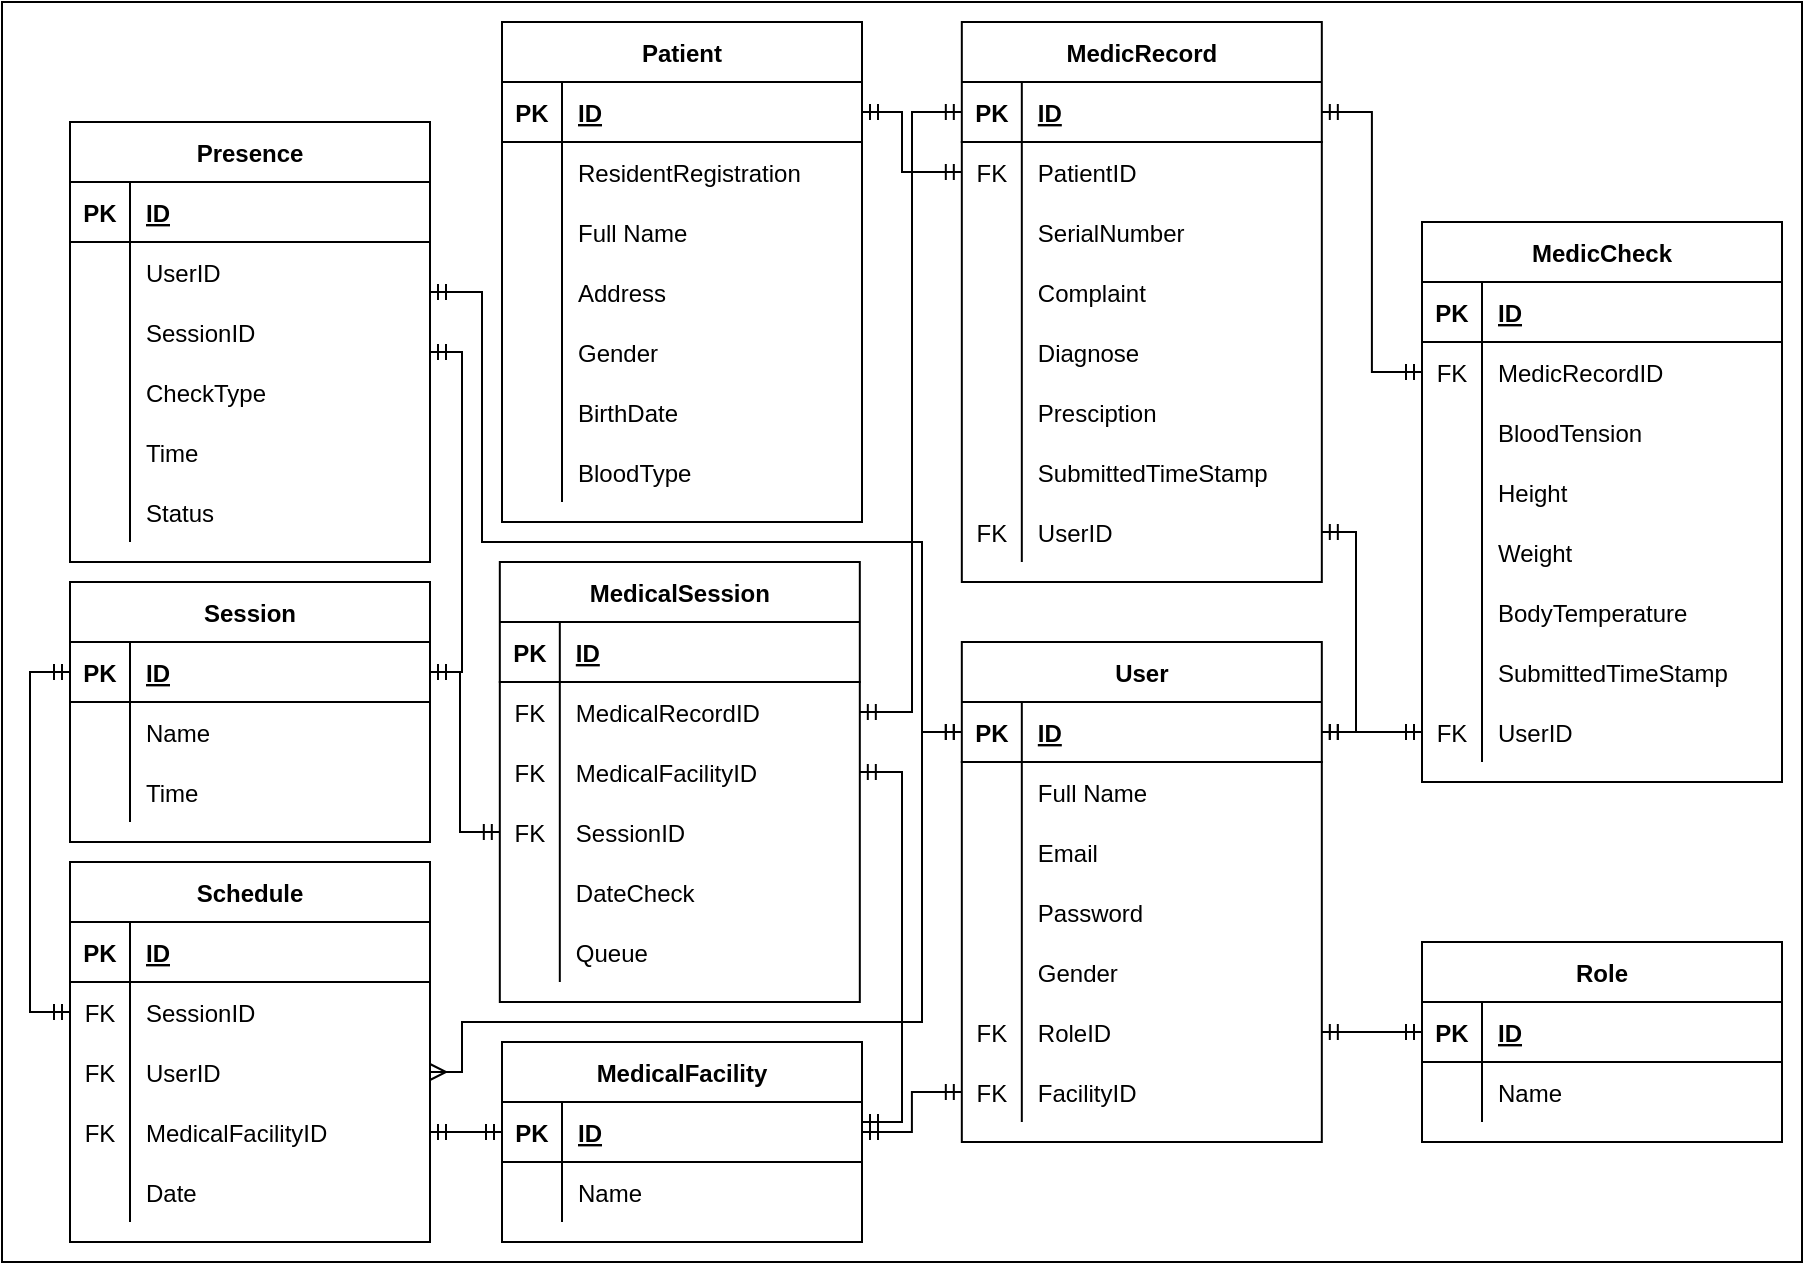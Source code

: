<mxfile version="17.4.2" type="device" pages="2"><diagram id="pwJaAivyAk1WcmVd9uFM" name="ERD"><mxGraphModel dx="1021" dy="660" grid="1" gridSize="10" guides="1" tooltips="1" connect="1" arrows="1" fold="1" page="1" pageScale="1" pageWidth="850" pageHeight="1100" math="0" shadow="0"><root><mxCell id="0"/><mxCell id="1" parent="0"/><mxCell id="NL2LsvamWms1wcopQjqq-1" value="" style="rounded=0;whiteSpace=wrap;html=1;" parent="1" vertex="1"><mxGeometry x="320" y="220" width="900" height="630" as="geometry"/></mxCell><mxCell id="z2pOYN2RcGMjrwHJMpAX-1" value="User" style="shape=table;startSize=30;container=1;collapsible=1;childLayout=tableLayout;fixedRows=1;rowLines=0;fontStyle=1;align=center;resizeLast=1;" parent="1" vertex="1"><mxGeometry x="799.91" y="540" width="180" height="250" as="geometry"/></mxCell><mxCell id="z2pOYN2RcGMjrwHJMpAX-2" value="" style="shape=tableRow;horizontal=0;startSize=0;swimlaneHead=0;swimlaneBody=0;fillColor=none;collapsible=0;dropTarget=0;points=[[0,0.5],[1,0.5]];portConstraint=eastwest;top=0;left=0;right=0;bottom=1;" parent="z2pOYN2RcGMjrwHJMpAX-1" vertex="1"><mxGeometry y="30" width="180" height="30" as="geometry"/></mxCell><mxCell id="z2pOYN2RcGMjrwHJMpAX-3" value="PK" style="shape=partialRectangle;connectable=0;fillColor=none;top=0;left=0;bottom=0;right=0;fontStyle=1;overflow=hidden;" parent="z2pOYN2RcGMjrwHJMpAX-2" vertex="1"><mxGeometry width="30" height="30" as="geometry"><mxRectangle width="30" height="30" as="alternateBounds"/></mxGeometry></mxCell><mxCell id="z2pOYN2RcGMjrwHJMpAX-4" value="ID" style="shape=partialRectangle;connectable=0;fillColor=none;top=0;left=0;bottom=0;right=0;align=left;spacingLeft=6;fontStyle=5;overflow=hidden;" parent="z2pOYN2RcGMjrwHJMpAX-2" vertex="1"><mxGeometry x="30" width="150" height="30" as="geometry"><mxRectangle width="150" height="30" as="alternateBounds"/></mxGeometry></mxCell><mxCell id="z2pOYN2RcGMjrwHJMpAX-25" value="" style="shape=tableRow;horizontal=0;startSize=0;swimlaneHead=0;swimlaneBody=0;fillColor=none;collapsible=0;dropTarget=0;points=[[0,0.5],[1,0.5]];portConstraint=eastwest;top=0;left=0;right=0;bottom=0;" parent="z2pOYN2RcGMjrwHJMpAX-1" vertex="1"><mxGeometry y="60" width="180" height="30" as="geometry"/></mxCell><mxCell id="z2pOYN2RcGMjrwHJMpAX-26" value="" style="shape=partialRectangle;connectable=0;fillColor=none;top=0;left=0;bottom=0;right=0;editable=1;overflow=hidden;" parent="z2pOYN2RcGMjrwHJMpAX-25" vertex="1"><mxGeometry width="30" height="30" as="geometry"><mxRectangle width="30" height="30" as="alternateBounds"/></mxGeometry></mxCell><mxCell id="z2pOYN2RcGMjrwHJMpAX-27" value="Full Name" style="shape=partialRectangle;connectable=0;fillColor=none;top=0;left=0;bottom=0;right=0;align=left;spacingLeft=6;overflow=hidden;" parent="z2pOYN2RcGMjrwHJMpAX-25" vertex="1"><mxGeometry x="30" width="150" height="30" as="geometry"><mxRectangle width="150" height="30" as="alternateBounds"/></mxGeometry></mxCell><mxCell id="z2pOYN2RcGMjrwHJMpAX-5" value="" style="shape=tableRow;horizontal=0;startSize=0;swimlaneHead=0;swimlaneBody=0;fillColor=none;collapsible=0;dropTarget=0;points=[[0,0.5],[1,0.5]];portConstraint=eastwest;top=0;left=0;right=0;bottom=0;" parent="z2pOYN2RcGMjrwHJMpAX-1" vertex="1"><mxGeometry y="90" width="180" height="30" as="geometry"/></mxCell><mxCell id="z2pOYN2RcGMjrwHJMpAX-6" value="" style="shape=partialRectangle;connectable=0;fillColor=none;top=0;left=0;bottom=0;right=0;editable=1;overflow=hidden;" parent="z2pOYN2RcGMjrwHJMpAX-5" vertex="1"><mxGeometry width="30" height="30" as="geometry"><mxRectangle width="30" height="30" as="alternateBounds"/></mxGeometry></mxCell><mxCell id="z2pOYN2RcGMjrwHJMpAX-7" value="Email" style="shape=partialRectangle;connectable=0;fillColor=none;top=0;left=0;bottom=0;right=0;align=left;spacingLeft=6;overflow=hidden;" parent="z2pOYN2RcGMjrwHJMpAX-5" vertex="1"><mxGeometry x="30" width="150" height="30" as="geometry"><mxRectangle width="150" height="30" as="alternateBounds"/></mxGeometry></mxCell><mxCell id="z2pOYN2RcGMjrwHJMpAX-8" value="" style="shape=tableRow;horizontal=0;startSize=0;swimlaneHead=0;swimlaneBody=0;fillColor=none;collapsible=0;dropTarget=0;points=[[0,0.5],[1,0.5]];portConstraint=eastwest;top=0;left=0;right=0;bottom=0;" parent="z2pOYN2RcGMjrwHJMpAX-1" vertex="1"><mxGeometry y="120" width="180" height="30" as="geometry"/></mxCell><mxCell id="z2pOYN2RcGMjrwHJMpAX-9" value="" style="shape=partialRectangle;connectable=0;fillColor=none;top=0;left=0;bottom=0;right=0;editable=1;overflow=hidden;" parent="z2pOYN2RcGMjrwHJMpAX-8" vertex="1"><mxGeometry width="30" height="30" as="geometry"><mxRectangle width="30" height="30" as="alternateBounds"/></mxGeometry></mxCell><mxCell id="z2pOYN2RcGMjrwHJMpAX-10" value="Password" style="shape=partialRectangle;connectable=0;fillColor=none;top=0;left=0;bottom=0;right=0;align=left;spacingLeft=6;overflow=hidden;" parent="z2pOYN2RcGMjrwHJMpAX-8" vertex="1"><mxGeometry x="30" width="150" height="30" as="geometry"><mxRectangle width="150" height="30" as="alternateBounds"/></mxGeometry></mxCell><mxCell id="p7yIFdOR71fZA0P2v3pO-1" value="" style="shape=tableRow;horizontal=0;startSize=0;swimlaneHead=0;swimlaneBody=0;fillColor=none;collapsible=0;dropTarget=0;points=[[0,0.5],[1,0.5]];portConstraint=eastwest;top=0;left=0;right=0;bottom=0;" parent="z2pOYN2RcGMjrwHJMpAX-1" vertex="1"><mxGeometry y="150" width="180" height="30" as="geometry"/></mxCell><mxCell id="p7yIFdOR71fZA0P2v3pO-2" value="" style="shape=partialRectangle;connectable=0;fillColor=none;top=0;left=0;bottom=0;right=0;editable=1;overflow=hidden;" parent="p7yIFdOR71fZA0P2v3pO-1" vertex="1"><mxGeometry width="30" height="30" as="geometry"><mxRectangle width="30" height="30" as="alternateBounds"/></mxGeometry></mxCell><mxCell id="p7yIFdOR71fZA0P2v3pO-3" value="Gender" style="shape=partialRectangle;connectable=0;fillColor=none;top=0;left=0;bottom=0;right=0;align=left;spacingLeft=6;overflow=hidden;" parent="p7yIFdOR71fZA0P2v3pO-1" vertex="1"><mxGeometry x="30" width="150" height="30" as="geometry"><mxRectangle width="150" height="30" as="alternateBounds"/></mxGeometry></mxCell><mxCell id="z2pOYN2RcGMjrwHJMpAX-11" value="" style="shape=tableRow;horizontal=0;startSize=0;swimlaneHead=0;swimlaneBody=0;fillColor=none;collapsible=0;dropTarget=0;points=[[0,0.5],[1,0.5]];portConstraint=eastwest;top=0;left=0;right=0;bottom=0;" parent="z2pOYN2RcGMjrwHJMpAX-1" vertex="1"><mxGeometry y="180" width="180" height="30" as="geometry"/></mxCell><mxCell id="z2pOYN2RcGMjrwHJMpAX-12" value="FK" style="shape=partialRectangle;connectable=0;fillColor=none;top=0;left=0;bottom=0;right=0;editable=1;overflow=hidden;" parent="z2pOYN2RcGMjrwHJMpAX-11" vertex="1"><mxGeometry width="30" height="30" as="geometry"><mxRectangle width="30" height="30" as="alternateBounds"/></mxGeometry></mxCell><mxCell id="z2pOYN2RcGMjrwHJMpAX-13" value="RoleID" style="shape=partialRectangle;connectable=0;fillColor=none;top=0;left=0;bottom=0;right=0;align=left;spacingLeft=6;overflow=hidden;" parent="z2pOYN2RcGMjrwHJMpAX-11" vertex="1"><mxGeometry x="30" width="150" height="30" as="geometry"><mxRectangle width="150" height="30" as="alternateBounds"/></mxGeometry></mxCell><mxCell id="z2pOYN2RcGMjrwHJMpAX-34" value="" style="shape=tableRow;horizontal=0;startSize=0;swimlaneHead=0;swimlaneBody=0;fillColor=none;collapsible=0;dropTarget=0;points=[[0,0.5],[1,0.5]];portConstraint=eastwest;top=0;left=0;right=0;bottom=0;" parent="z2pOYN2RcGMjrwHJMpAX-1" vertex="1"><mxGeometry y="210" width="180" height="30" as="geometry"/></mxCell><mxCell id="z2pOYN2RcGMjrwHJMpAX-35" value="FK" style="shape=partialRectangle;connectable=0;fillColor=none;top=0;left=0;bottom=0;right=0;editable=1;overflow=hidden;" parent="z2pOYN2RcGMjrwHJMpAX-34" vertex="1"><mxGeometry width="30" height="30" as="geometry"><mxRectangle width="30" height="30" as="alternateBounds"/></mxGeometry></mxCell><mxCell id="z2pOYN2RcGMjrwHJMpAX-36" value="FacilityID" style="shape=partialRectangle;connectable=0;fillColor=none;top=0;left=0;bottom=0;right=0;align=left;spacingLeft=6;overflow=hidden;" parent="z2pOYN2RcGMjrwHJMpAX-34" vertex="1"><mxGeometry x="30" width="150" height="30" as="geometry"><mxRectangle width="150" height="30" as="alternateBounds"/></mxGeometry></mxCell><mxCell id="z2pOYN2RcGMjrwHJMpAX-14" value="Role" style="shape=table;startSize=30;container=1;collapsible=1;childLayout=tableLayout;fixedRows=1;rowLines=0;fontStyle=1;align=center;resizeLast=1;" parent="1" vertex="1"><mxGeometry x="1030" y="690" width="180" height="100" as="geometry"/></mxCell><mxCell id="z2pOYN2RcGMjrwHJMpAX-15" value="" style="shape=tableRow;horizontal=0;startSize=0;swimlaneHead=0;swimlaneBody=0;fillColor=none;collapsible=0;dropTarget=0;points=[[0,0.5],[1,0.5]];portConstraint=eastwest;top=0;left=0;right=0;bottom=1;" parent="z2pOYN2RcGMjrwHJMpAX-14" vertex="1"><mxGeometry y="30" width="180" height="30" as="geometry"/></mxCell><mxCell id="z2pOYN2RcGMjrwHJMpAX-16" value="PK" style="shape=partialRectangle;connectable=0;fillColor=none;top=0;left=0;bottom=0;right=0;fontStyle=1;overflow=hidden;" parent="z2pOYN2RcGMjrwHJMpAX-15" vertex="1"><mxGeometry width="30" height="30" as="geometry"><mxRectangle width="30" height="30" as="alternateBounds"/></mxGeometry></mxCell><mxCell id="z2pOYN2RcGMjrwHJMpAX-17" value="ID" style="shape=partialRectangle;connectable=0;fillColor=none;top=0;left=0;bottom=0;right=0;align=left;spacingLeft=6;fontStyle=5;overflow=hidden;" parent="z2pOYN2RcGMjrwHJMpAX-15" vertex="1"><mxGeometry x="30" width="150" height="30" as="geometry"><mxRectangle width="150" height="30" as="alternateBounds"/></mxGeometry></mxCell><mxCell id="z2pOYN2RcGMjrwHJMpAX-18" value="" style="shape=tableRow;horizontal=0;startSize=0;swimlaneHead=0;swimlaneBody=0;fillColor=none;collapsible=0;dropTarget=0;points=[[0,0.5],[1,0.5]];portConstraint=eastwest;top=0;left=0;right=0;bottom=0;" parent="z2pOYN2RcGMjrwHJMpAX-14" vertex="1"><mxGeometry y="60" width="180" height="30" as="geometry"/></mxCell><mxCell id="z2pOYN2RcGMjrwHJMpAX-19" value="" style="shape=partialRectangle;connectable=0;fillColor=none;top=0;left=0;bottom=0;right=0;editable=1;overflow=hidden;" parent="z2pOYN2RcGMjrwHJMpAX-18" vertex="1"><mxGeometry width="30" height="30" as="geometry"><mxRectangle width="30" height="30" as="alternateBounds"/></mxGeometry></mxCell><mxCell id="z2pOYN2RcGMjrwHJMpAX-20" value="Name" style="shape=partialRectangle;connectable=0;fillColor=none;top=0;left=0;bottom=0;right=0;align=left;spacingLeft=6;overflow=hidden;" parent="z2pOYN2RcGMjrwHJMpAX-18" vertex="1"><mxGeometry x="30" width="150" height="30" as="geometry"><mxRectangle width="150" height="30" as="alternateBounds"/></mxGeometry></mxCell><mxCell id="z2pOYN2RcGMjrwHJMpAX-37" value="MedicRecord" style="shape=table;startSize=30;container=1;collapsible=1;childLayout=tableLayout;fixedRows=1;rowLines=0;fontStyle=1;align=center;resizeLast=1;" parent="1" vertex="1"><mxGeometry x="799.91" y="230" width="180" height="280" as="geometry"/></mxCell><mxCell id="z2pOYN2RcGMjrwHJMpAX-38" value="" style="shape=tableRow;horizontal=0;startSize=0;swimlaneHead=0;swimlaneBody=0;fillColor=none;collapsible=0;dropTarget=0;points=[[0,0.5],[1,0.5]];portConstraint=eastwest;top=0;left=0;right=0;bottom=1;" parent="z2pOYN2RcGMjrwHJMpAX-37" vertex="1"><mxGeometry y="30" width="180" height="30" as="geometry"/></mxCell><mxCell id="z2pOYN2RcGMjrwHJMpAX-39" value="PK" style="shape=partialRectangle;connectable=0;fillColor=none;top=0;left=0;bottom=0;right=0;fontStyle=1;overflow=hidden;" parent="z2pOYN2RcGMjrwHJMpAX-38" vertex="1"><mxGeometry width="30" height="30" as="geometry"><mxRectangle width="30" height="30" as="alternateBounds"/></mxGeometry></mxCell><mxCell id="z2pOYN2RcGMjrwHJMpAX-40" value="ID" style="shape=partialRectangle;connectable=0;fillColor=none;top=0;left=0;bottom=0;right=0;align=left;spacingLeft=6;fontStyle=5;overflow=hidden;" parent="z2pOYN2RcGMjrwHJMpAX-38" vertex="1"><mxGeometry x="30" width="150" height="30" as="geometry"><mxRectangle width="150" height="30" as="alternateBounds"/></mxGeometry></mxCell><mxCell id="z2pOYN2RcGMjrwHJMpAX-56" value="" style="shape=tableRow;horizontal=0;startSize=0;swimlaneHead=0;swimlaneBody=0;fillColor=none;collapsible=0;dropTarget=0;points=[[0,0.5],[1,0.5]];portConstraint=eastwest;top=0;left=0;right=0;bottom=0;" parent="z2pOYN2RcGMjrwHJMpAX-37" vertex="1"><mxGeometry y="60" width="180" height="30" as="geometry"/></mxCell><mxCell id="z2pOYN2RcGMjrwHJMpAX-57" value="FK" style="shape=partialRectangle;connectable=0;fillColor=none;top=0;left=0;bottom=0;right=0;editable=1;overflow=hidden;" parent="z2pOYN2RcGMjrwHJMpAX-56" vertex="1"><mxGeometry width="30" height="30" as="geometry"><mxRectangle width="30" height="30" as="alternateBounds"/></mxGeometry></mxCell><mxCell id="z2pOYN2RcGMjrwHJMpAX-58" value="PatientID" style="shape=partialRectangle;connectable=0;fillColor=none;top=0;left=0;bottom=0;right=0;align=left;spacingLeft=6;overflow=hidden;" parent="z2pOYN2RcGMjrwHJMpAX-56" vertex="1"><mxGeometry x="30" width="150" height="30" as="geometry"><mxRectangle width="150" height="30" as="alternateBounds"/></mxGeometry></mxCell><mxCell id="z2pOYN2RcGMjrwHJMpAX-41" value="" style="shape=tableRow;horizontal=0;startSize=0;swimlaneHead=0;swimlaneBody=0;fillColor=none;collapsible=0;dropTarget=0;points=[[0,0.5],[1,0.5]];portConstraint=eastwest;top=0;left=0;right=0;bottom=0;" parent="z2pOYN2RcGMjrwHJMpAX-37" vertex="1"><mxGeometry y="90" width="180" height="30" as="geometry"/></mxCell><mxCell id="z2pOYN2RcGMjrwHJMpAX-42" value="" style="shape=partialRectangle;connectable=0;fillColor=none;top=0;left=0;bottom=0;right=0;editable=1;overflow=hidden;" parent="z2pOYN2RcGMjrwHJMpAX-41" vertex="1"><mxGeometry width="30" height="30" as="geometry"><mxRectangle width="30" height="30" as="alternateBounds"/></mxGeometry></mxCell><mxCell id="z2pOYN2RcGMjrwHJMpAX-43" value="SerialNumber" style="shape=partialRectangle;connectable=0;fillColor=none;top=0;left=0;bottom=0;right=0;align=left;spacingLeft=6;overflow=hidden;" parent="z2pOYN2RcGMjrwHJMpAX-41" vertex="1"><mxGeometry x="30" width="150" height="30" as="geometry"><mxRectangle width="150" height="30" as="alternateBounds"/></mxGeometry></mxCell><mxCell id="z2pOYN2RcGMjrwHJMpAX-44" value="" style="shape=tableRow;horizontal=0;startSize=0;swimlaneHead=0;swimlaneBody=0;fillColor=none;collapsible=0;dropTarget=0;points=[[0,0.5],[1,0.5]];portConstraint=eastwest;top=0;left=0;right=0;bottom=0;" parent="z2pOYN2RcGMjrwHJMpAX-37" vertex="1"><mxGeometry y="120" width="180" height="30" as="geometry"/></mxCell><mxCell id="z2pOYN2RcGMjrwHJMpAX-45" value="" style="shape=partialRectangle;connectable=0;fillColor=none;top=0;left=0;bottom=0;right=0;editable=1;overflow=hidden;" parent="z2pOYN2RcGMjrwHJMpAX-44" vertex="1"><mxGeometry width="30" height="30" as="geometry"><mxRectangle width="30" height="30" as="alternateBounds"/></mxGeometry></mxCell><mxCell id="z2pOYN2RcGMjrwHJMpAX-46" value="Complaint" style="shape=partialRectangle;connectable=0;fillColor=none;top=0;left=0;bottom=0;right=0;align=left;spacingLeft=6;overflow=hidden;" parent="z2pOYN2RcGMjrwHJMpAX-44" vertex="1"><mxGeometry x="30" width="150" height="30" as="geometry"><mxRectangle width="150" height="30" as="alternateBounds"/></mxGeometry></mxCell><mxCell id="z2pOYN2RcGMjrwHJMpAX-47" value="" style="shape=tableRow;horizontal=0;startSize=0;swimlaneHead=0;swimlaneBody=0;fillColor=none;collapsible=0;dropTarget=0;points=[[0,0.5],[1,0.5]];portConstraint=eastwest;top=0;left=0;right=0;bottom=0;" parent="z2pOYN2RcGMjrwHJMpAX-37" vertex="1"><mxGeometry y="150" width="180" height="30" as="geometry"/></mxCell><mxCell id="z2pOYN2RcGMjrwHJMpAX-48" value="" style="shape=partialRectangle;connectable=0;fillColor=none;top=0;left=0;bottom=0;right=0;editable=1;overflow=hidden;" parent="z2pOYN2RcGMjrwHJMpAX-47" vertex="1"><mxGeometry width="30" height="30" as="geometry"><mxRectangle width="30" height="30" as="alternateBounds"/></mxGeometry></mxCell><mxCell id="z2pOYN2RcGMjrwHJMpAX-49" value="Diagnose" style="shape=partialRectangle;connectable=0;fillColor=none;top=0;left=0;bottom=0;right=0;align=left;spacingLeft=6;overflow=hidden;" parent="z2pOYN2RcGMjrwHJMpAX-47" vertex="1"><mxGeometry x="30" width="150" height="30" as="geometry"><mxRectangle width="150" height="30" as="alternateBounds"/></mxGeometry></mxCell><mxCell id="z2pOYN2RcGMjrwHJMpAX-53" value="" style="shape=tableRow;horizontal=0;startSize=0;swimlaneHead=0;swimlaneBody=0;fillColor=none;collapsible=0;dropTarget=0;points=[[0,0.5],[1,0.5]];portConstraint=eastwest;top=0;left=0;right=0;bottom=0;" parent="z2pOYN2RcGMjrwHJMpAX-37" vertex="1"><mxGeometry y="180" width="180" height="30" as="geometry"/></mxCell><mxCell id="z2pOYN2RcGMjrwHJMpAX-54" value="" style="shape=partialRectangle;connectable=0;fillColor=none;top=0;left=0;bottom=0;right=0;editable=1;overflow=hidden;" parent="z2pOYN2RcGMjrwHJMpAX-53" vertex="1"><mxGeometry width="30" height="30" as="geometry"><mxRectangle width="30" height="30" as="alternateBounds"/></mxGeometry></mxCell><mxCell id="z2pOYN2RcGMjrwHJMpAX-55" value="Presciption" style="shape=partialRectangle;connectable=0;fillColor=none;top=0;left=0;bottom=0;right=0;align=left;spacingLeft=6;overflow=hidden;" parent="z2pOYN2RcGMjrwHJMpAX-53" vertex="1"><mxGeometry x="30" width="150" height="30" as="geometry"><mxRectangle width="150" height="30" as="alternateBounds"/></mxGeometry></mxCell><mxCell id="z2pOYN2RcGMjrwHJMpAX-50" value="" style="shape=tableRow;horizontal=0;startSize=0;swimlaneHead=0;swimlaneBody=0;fillColor=none;collapsible=0;dropTarget=0;points=[[0,0.5],[1,0.5]];portConstraint=eastwest;top=0;left=0;right=0;bottom=0;" parent="z2pOYN2RcGMjrwHJMpAX-37" vertex="1"><mxGeometry y="210" width="180" height="30" as="geometry"/></mxCell><mxCell id="z2pOYN2RcGMjrwHJMpAX-51" value="" style="shape=partialRectangle;connectable=0;fillColor=none;top=0;left=0;bottom=0;right=0;editable=1;overflow=hidden;" parent="z2pOYN2RcGMjrwHJMpAX-50" vertex="1"><mxGeometry width="30" height="30" as="geometry"><mxRectangle width="30" height="30" as="alternateBounds"/></mxGeometry></mxCell><mxCell id="z2pOYN2RcGMjrwHJMpAX-52" value="SubmittedTimeStamp" style="shape=partialRectangle;connectable=0;fillColor=none;top=0;left=0;bottom=0;right=0;align=left;spacingLeft=6;overflow=hidden;" parent="z2pOYN2RcGMjrwHJMpAX-50" vertex="1"><mxGeometry x="30" width="150" height="30" as="geometry"><mxRectangle width="150" height="30" as="alternateBounds"/></mxGeometry></mxCell><mxCell id="z2pOYN2RcGMjrwHJMpAX-59" value="" style="shape=tableRow;horizontal=0;startSize=0;swimlaneHead=0;swimlaneBody=0;fillColor=none;collapsible=0;dropTarget=0;points=[[0,0.5],[1,0.5]];portConstraint=eastwest;top=0;left=0;right=0;bottom=0;" parent="z2pOYN2RcGMjrwHJMpAX-37" vertex="1"><mxGeometry y="240" width="180" height="30" as="geometry"/></mxCell><mxCell id="z2pOYN2RcGMjrwHJMpAX-60" value="FK" style="shape=partialRectangle;connectable=0;fillColor=none;top=0;left=0;bottom=0;right=0;editable=1;overflow=hidden;" parent="z2pOYN2RcGMjrwHJMpAX-59" vertex="1"><mxGeometry width="30" height="30" as="geometry"><mxRectangle width="30" height="30" as="alternateBounds"/></mxGeometry></mxCell><mxCell id="z2pOYN2RcGMjrwHJMpAX-61" value="UserID" style="shape=partialRectangle;connectable=0;fillColor=none;top=0;left=0;bottom=0;right=0;align=left;spacingLeft=6;overflow=hidden;" parent="z2pOYN2RcGMjrwHJMpAX-59" vertex="1"><mxGeometry x="30" width="150" height="30" as="geometry"><mxRectangle width="150" height="30" as="alternateBounds"/></mxGeometry></mxCell><mxCell id="4tGlJ0s-Q3VtwenXMZGb-1" value="MedicCheck" style="shape=table;startSize=30;container=1;collapsible=1;childLayout=tableLayout;fixedRows=1;rowLines=0;fontStyle=1;align=center;resizeLast=1;" parent="1" vertex="1"><mxGeometry x="1030" y="330" width="180" height="280" as="geometry"/></mxCell><mxCell id="4tGlJ0s-Q3VtwenXMZGb-2" value="" style="shape=tableRow;horizontal=0;startSize=0;swimlaneHead=0;swimlaneBody=0;fillColor=none;collapsible=0;dropTarget=0;points=[[0,0.5],[1,0.5]];portConstraint=eastwest;top=0;left=0;right=0;bottom=1;" parent="4tGlJ0s-Q3VtwenXMZGb-1" vertex="1"><mxGeometry y="30" width="180" height="30" as="geometry"/></mxCell><mxCell id="4tGlJ0s-Q3VtwenXMZGb-3" value="PK" style="shape=partialRectangle;connectable=0;fillColor=none;top=0;left=0;bottom=0;right=0;fontStyle=1;overflow=hidden;" parent="4tGlJ0s-Q3VtwenXMZGb-2" vertex="1"><mxGeometry width="30" height="30" as="geometry"><mxRectangle width="30" height="30" as="alternateBounds"/></mxGeometry></mxCell><mxCell id="4tGlJ0s-Q3VtwenXMZGb-4" value="ID" style="shape=partialRectangle;connectable=0;fillColor=none;top=0;left=0;bottom=0;right=0;align=left;spacingLeft=6;fontStyle=5;overflow=hidden;" parent="4tGlJ0s-Q3VtwenXMZGb-2" vertex="1"><mxGeometry x="30" width="150" height="30" as="geometry"><mxRectangle width="150" height="30" as="alternateBounds"/></mxGeometry></mxCell><mxCell id="4tGlJ0s-Q3VtwenXMZGb-20" value="" style="shape=tableRow;horizontal=0;startSize=0;swimlaneHead=0;swimlaneBody=0;fillColor=none;collapsible=0;dropTarget=0;points=[[0,0.5],[1,0.5]];portConstraint=eastwest;top=0;left=0;right=0;bottom=0;" parent="4tGlJ0s-Q3VtwenXMZGb-1" vertex="1"><mxGeometry y="60" width="180" height="30" as="geometry"/></mxCell><mxCell id="4tGlJ0s-Q3VtwenXMZGb-21" value="FK" style="shape=partialRectangle;connectable=0;fillColor=none;top=0;left=0;bottom=0;right=0;editable=1;overflow=hidden;" parent="4tGlJ0s-Q3VtwenXMZGb-20" vertex="1"><mxGeometry width="30" height="30" as="geometry"><mxRectangle width="30" height="30" as="alternateBounds"/></mxGeometry></mxCell><mxCell id="4tGlJ0s-Q3VtwenXMZGb-22" value="MedicRecordID" style="shape=partialRectangle;connectable=0;fillColor=none;top=0;left=0;bottom=0;right=0;align=left;spacingLeft=6;overflow=hidden;" parent="4tGlJ0s-Q3VtwenXMZGb-20" vertex="1"><mxGeometry x="30" width="150" height="30" as="geometry"><mxRectangle width="150" height="30" as="alternateBounds"/></mxGeometry></mxCell><mxCell id="4tGlJ0s-Q3VtwenXMZGb-5" value="" style="shape=tableRow;horizontal=0;startSize=0;swimlaneHead=0;swimlaneBody=0;fillColor=none;collapsible=0;dropTarget=0;points=[[0,0.5],[1,0.5]];portConstraint=eastwest;top=0;left=0;right=0;bottom=0;" parent="4tGlJ0s-Q3VtwenXMZGb-1" vertex="1"><mxGeometry y="90" width="180" height="30" as="geometry"/></mxCell><mxCell id="4tGlJ0s-Q3VtwenXMZGb-6" value="" style="shape=partialRectangle;connectable=0;fillColor=none;top=0;left=0;bottom=0;right=0;editable=1;overflow=hidden;" parent="4tGlJ0s-Q3VtwenXMZGb-5" vertex="1"><mxGeometry width="30" height="30" as="geometry"><mxRectangle width="30" height="30" as="alternateBounds"/></mxGeometry></mxCell><mxCell id="4tGlJ0s-Q3VtwenXMZGb-7" value="BloodTension" style="shape=partialRectangle;connectable=0;fillColor=none;top=0;left=0;bottom=0;right=0;align=left;spacingLeft=6;overflow=hidden;" parent="4tGlJ0s-Q3VtwenXMZGb-5" vertex="1"><mxGeometry x="30" width="150" height="30" as="geometry"><mxRectangle width="150" height="30" as="alternateBounds"/></mxGeometry></mxCell><mxCell id="4tGlJ0s-Q3VtwenXMZGb-8" value="" style="shape=tableRow;horizontal=0;startSize=0;swimlaneHead=0;swimlaneBody=0;fillColor=none;collapsible=0;dropTarget=0;points=[[0,0.5],[1,0.5]];portConstraint=eastwest;top=0;left=0;right=0;bottom=0;" parent="4tGlJ0s-Q3VtwenXMZGb-1" vertex="1"><mxGeometry y="120" width="180" height="30" as="geometry"/></mxCell><mxCell id="4tGlJ0s-Q3VtwenXMZGb-9" value="" style="shape=partialRectangle;connectable=0;fillColor=none;top=0;left=0;bottom=0;right=0;editable=1;overflow=hidden;" parent="4tGlJ0s-Q3VtwenXMZGb-8" vertex="1"><mxGeometry width="30" height="30" as="geometry"><mxRectangle width="30" height="30" as="alternateBounds"/></mxGeometry></mxCell><mxCell id="4tGlJ0s-Q3VtwenXMZGb-10" value="Height" style="shape=partialRectangle;connectable=0;fillColor=none;top=0;left=0;bottom=0;right=0;align=left;spacingLeft=6;overflow=hidden;" parent="4tGlJ0s-Q3VtwenXMZGb-8" vertex="1"><mxGeometry x="30" width="150" height="30" as="geometry"><mxRectangle width="150" height="30" as="alternateBounds"/></mxGeometry></mxCell><mxCell id="4tGlJ0s-Q3VtwenXMZGb-11" value="" style="shape=tableRow;horizontal=0;startSize=0;swimlaneHead=0;swimlaneBody=0;fillColor=none;collapsible=0;dropTarget=0;points=[[0,0.5],[1,0.5]];portConstraint=eastwest;top=0;left=0;right=0;bottom=0;" parent="4tGlJ0s-Q3VtwenXMZGb-1" vertex="1"><mxGeometry y="150" width="180" height="30" as="geometry"/></mxCell><mxCell id="4tGlJ0s-Q3VtwenXMZGb-12" value="" style="shape=partialRectangle;connectable=0;fillColor=none;top=0;left=0;bottom=0;right=0;editable=1;overflow=hidden;" parent="4tGlJ0s-Q3VtwenXMZGb-11" vertex="1"><mxGeometry width="30" height="30" as="geometry"><mxRectangle width="30" height="30" as="alternateBounds"/></mxGeometry></mxCell><mxCell id="4tGlJ0s-Q3VtwenXMZGb-13" value="Weight" style="shape=partialRectangle;connectable=0;fillColor=none;top=0;left=0;bottom=0;right=0;align=left;spacingLeft=6;overflow=hidden;" parent="4tGlJ0s-Q3VtwenXMZGb-11" vertex="1"><mxGeometry x="30" width="150" height="30" as="geometry"><mxRectangle width="150" height="30" as="alternateBounds"/></mxGeometry></mxCell><mxCell id="4tGlJ0s-Q3VtwenXMZGb-14" value="" style="shape=tableRow;horizontal=0;startSize=0;swimlaneHead=0;swimlaneBody=0;fillColor=none;collapsible=0;dropTarget=0;points=[[0,0.5],[1,0.5]];portConstraint=eastwest;top=0;left=0;right=0;bottom=0;" parent="4tGlJ0s-Q3VtwenXMZGb-1" vertex="1"><mxGeometry y="180" width="180" height="30" as="geometry"/></mxCell><mxCell id="4tGlJ0s-Q3VtwenXMZGb-15" value="" style="shape=partialRectangle;connectable=0;fillColor=none;top=0;left=0;bottom=0;right=0;editable=1;overflow=hidden;" parent="4tGlJ0s-Q3VtwenXMZGb-14" vertex="1"><mxGeometry width="30" height="30" as="geometry"><mxRectangle width="30" height="30" as="alternateBounds"/></mxGeometry></mxCell><mxCell id="4tGlJ0s-Q3VtwenXMZGb-16" value="BodyTemperature" style="shape=partialRectangle;connectable=0;fillColor=none;top=0;left=0;bottom=0;right=0;align=left;spacingLeft=6;overflow=hidden;" parent="4tGlJ0s-Q3VtwenXMZGb-14" vertex="1"><mxGeometry x="30" width="150" height="30" as="geometry"><mxRectangle width="150" height="30" as="alternateBounds"/></mxGeometry></mxCell><mxCell id="4tGlJ0s-Q3VtwenXMZGb-17" value="" style="shape=tableRow;horizontal=0;startSize=0;swimlaneHead=0;swimlaneBody=0;fillColor=none;collapsible=0;dropTarget=0;points=[[0,0.5],[1,0.5]];portConstraint=eastwest;top=0;left=0;right=0;bottom=0;" parent="4tGlJ0s-Q3VtwenXMZGb-1" vertex="1"><mxGeometry y="210" width="180" height="30" as="geometry"/></mxCell><mxCell id="4tGlJ0s-Q3VtwenXMZGb-18" value="" style="shape=partialRectangle;connectable=0;fillColor=none;top=0;left=0;bottom=0;right=0;editable=1;overflow=hidden;" parent="4tGlJ0s-Q3VtwenXMZGb-17" vertex="1"><mxGeometry width="30" height="30" as="geometry"><mxRectangle width="30" height="30" as="alternateBounds"/></mxGeometry></mxCell><mxCell id="4tGlJ0s-Q3VtwenXMZGb-19" value="SubmittedTimeStamp" style="shape=partialRectangle;connectable=0;fillColor=none;top=0;left=0;bottom=0;right=0;align=left;spacingLeft=6;overflow=hidden;" parent="4tGlJ0s-Q3VtwenXMZGb-17" vertex="1"><mxGeometry x="30" width="150" height="30" as="geometry"><mxRectangle width="150" height="30" as="alternateBounds"/></mxGeometry></mxCell><mxCell id="4tGlJ0s-Q3VtwenXMZGb-23" value="" style="shape=tableRow;horizontal=0;startSize=0;swimlaneHead=0;swimlaneBody=0;fillColor=none;collapsible=0;dropTarget=0;points=[[0,0.5],[1,0.5]];portConstraint=eastwest;top=0;left=0;right=0;bottom=0;" parent="4tGlJ0s-Q3VtwenXMZGb-1" vertex="1"><mxGeometry y="240" width="180" height="30" as="geometry"/></mxCell><mxCell id="4tGlJ0s-Q3VtwenXMZGb-24" value="FK" style="shape=partialRectangle;connectable=0;fillColor=none;top=0;left=0;bottom=0;right=0;editable=1;overflow=hidden;" parent="4tGlJ0s-Q3VtwenXMZGb-23" vertex="1"><mxGeometry width="30" height="30" as="geometry"><mxRectangle width="30" height="30" as="alternateBounds"/></mxGeometry></mxCell><mxCell id="4tGlJ0s-Q3VtwenXMZGb-25" value="UserID" style="shape=partialRectangle;connectable=0;fillColor=none;top=0;left=0;bottom=0;right=0;align=left;spacingLeft=6;overflow=hidden;" parent="4tGlJ0s-Q3VtwenXMZGb-23" vertex="1"><mxGeometry x="30" width="150" height="30" as="geometry"><mxRectangle width="150" height="30" as="alternateBounds"/></mxGeometry></mxCell><mxCell id="hORbT8BDN9ENzhZ4JbMZ-1" value="Patient" style="shape=table;startSize=30;container=1;collapsible=1;childLayout=tableLayout;fixedRows=1;rowLines=0;fontStyle=1;align=center;resizeLast=1;" parent="1" vertex="1"><mxGeometry x="570.0" y="230" width="180" height="250" as="geometry"/></mxCell><mxCell id="hORbT8BDN9ENzhZ4JbMZ-2" value="" style="shape=tableRow;horizontal=0;startSize=0;swimlaneHead=0;swimlaneBody=0;fillColor=none;collapsible=0;dropTarget=0;points=[[0,0.5],[1,0.5]];portConstraint=eastwest;top=0;left=0;right=0;bottom=1;" parent="hORbT8BDN9ENzhZ4JbMZ-1" vertex="1"><mxGeometry y="30" width="180" height="30" as="geometry"/></mxCell><mxCell id="hORbT8BDN9ENzhZ4JbMZ-3" value="PK" style="shape=partialRectangle;connectable=0;fillColor=none;top=0;left=0;bottom=0;right=0;fontStyle=1;overflow=hidden;" parent="hORbT8BDN9ENzhZ4JbMZ-2" vertex="1"><mxGeometry width="30" height="30" as="geometry"><mxRectangle width="30" height="30" as="alternateBounds"/></mxGeometry></mxCell><mxCell id="hORbT8BDN9ENzhZ4JbMZ-4" value="ID" style="shape=partialRectangle;connectable=0;fillColor=none;top=0;left=0;bottom=0;right=0;align=left;spacingLeft=6;fontStyle=5;overflow=hidden;" parent="hORbT8BDN9ENzhZ4JbMZ-2" vertex="1"><mxGeometry x="30" width="150" height="30" as="geometry"><mxRectangle width="150" height="30" as="alternateBounds"/></mxGeometry></mxCell><mxCell id="hORbT8BDN9ENzhZ4JbMZ-5" value="" style="shape=tableRow;horizontal=0;startSize=0;swimlaneHead=0;swimlaneBody=0;fillColor=none;collapsible=0;dropTarget=0;points=[[0,0.5],[1,0.5]];portConstraint=eastwest;top=0;left=0;right=0;bottom=0;" parent="hORbT8BDN9ENzhZ4JbMZ-1" vertex="1"><mxGeometry y="60" width="180" height="30" as="geometry"/></mxCell><mxCell id="hORbT8BDN9ENzhZ4JbMZ-6" value="" style="shape=partialRectangle;connectable=0;fillColor=none;top=0;left=0;bottom=0;right=0;editable=1;overflow=hidden;" parent="hORbT8BDN9ENzhZ4JbMZ-5" vertex="1"><mxGeometry width="30" height="30" as="geometry"><mxRectangle width="30" height="30" as="alternateBounds"/></mxGeometry></mxCell><mxCell id="hORbT8BDN9ENzhZ4JbMZ-7" value="ResidentRegistration" style="shape=partialRectangle;connectable=0;fillColor=none;top=0;left=0;bottom=0;right=0;align=left;spacingLeft=6;overflow=hidden;" parent="hORbT8BDN9ENzhZ4JbMZ-5" vertex="1"><mxGeometry x="30" width="150" height="30" as="geometry"><mxRectangle width="150" height="30" as="alternateBounds"/></mxGeometry></mxCell><mxCell id="hORbT8BDN9ENzhZ4JbMZ-8" value="" style="shape=tableRow;horizontal=0;startSize=0;swimlaneHead=0;swimlaneBody=0;fillColor=none;collapsible=0;dropTarget=0;points=[[0,0.5],[1,0.5]];portConstraint=eastwest;top=0;left=0;right=0;bottom=0;" parent="hORbT8BDN9ENzhZ4JbMZ-1" vertex="1"><mxGeometry y="90" width="180" height="30" as="geometry"/></mxCell><mxCell id="hORbT8BDN9ENzhZ4JbMZ-9" value="" style="shape=partialRectangle;connectable=0;fillColor=none;top=0;left=0;bottom=0;right=0;editable=1;overflow=hidden;" parent="hORbT8BDN9ENzhZ4JbMZ-8" vertex="1"><mxGeometry width="30" height="30" as="geometry"><mxRectangle width="30" height="30" as="alternateBounds"/></mxGeometry></mxCell><mxCell id="hORbT8BDN9ENzhZ4JbMZ-10" value="Full Name" style="shape=partialRectangle;connectable=0;fillColor=none;top=0;left=0;bottom=0;right=0;align=left;spacingLeft=6;overflow=hidden;" parent="hORbT8BDN9ENzhZ4JbMZ-8" vertex="1"><mxGeometry x="30" width="150" height="30" as="geometry"><mxRectangle width="150" height="30" as="alternateBounds"/></mxGeometry></mxCell><mxCell id="hORbT8BDN9ENzhZ4JbMZ-11" value="" style="shape=tableRow;horizontal=0;startSize=0;swimlaneHead=0;swimlaneBody=0;fillColor=none;collapsible=0;dropTarget=0;points=[[0,0.5],[1,0.5]];portConstraint=eastwest;top=0;left=0;right=0;bottom=0;" parent="hORbT8BDN9ENzhZ4JbMZ-1" vertex="1"><mxGeometry y="120" width="180" height="30" as="geometry"/></mxCell><mxCell id="hORbT8BDN9ENzhZ4JbMZ-12" value="" style="shape=partialRectangle;connectable=0;fillColor=none;top=0;left=0;bottom=0;right=0;editable=1;overflow=hidden;" parent="hORbT8BDN9ENzhZ4JbMZ-11" vertex="1"><mxGeometry width="30" height="30" as="geometry"><mxRectangle width="30" height="30" as="alternateBounds"/></mxGeometry></mxCell><mxCell id="hORbT8BDN9ENzhZ4JbMZ-13" value="Address" style="shape=partialRectangle;connectable=0;fillColor=none;top=0;left=0;bottom=0;right=0;align=left;spacingLeft=6;overflow=hidden;" parent="hORbT8BDN9ENzhZ4JbMZ-11" vertex="1"><mxGeometry x="30" width="150" height="30" as="geometry"><mxRectangle width="150" height="30" as="alternateBounds"/></mxGeometry></mxCell><mxCell id="hORbT8BDN9ENzhZ4JbMZ-14" value="" style="shape=tableRow;horizontal=0;startSize=0;swimlaneHead=0;swimlaneBody=0;fillColor=none;collapsible=0;dropTarget=0;points=[[0,0.5],[1,0.5]];portConstraint=eastwest;top=0;left=0;right=0;bottom=0;" parent="hORbT8BDN9ENzhZ4JbMZ-1" vertex="1"><mxGeometry y="150" width="180" height="30" as="geometry"/></mxCell><mxCell id="hORbT8BDN9ENzhZ4JbMZ-15" value="" style="shape=partialRectangle;connectable=0;fillColor=none;top=0;left=0;bottom=0;right=0;editable=1;overflow=hidden;" parent="hORbT8BDN9ENzhZ4JbMZ-14" vertex="1"><mxGeometry width="30" height="30" as="geometry"><mxRectangle width="30" height="30" as="alternateBounds"/></mxGeometry></mxCell><mxCell id="hORbT8BDN9ENzhZ4JbMZ-16" value="Gender" style="shape=partialRectangle;connectable=0;fillColor=none;top=0;left=0;bottom=0;right=0;align=left;spacingLeft=6;overflow=hidden;" parent="hORbT8BDN9ENzhZ4JbMZ-14" vertex="1"><mxGeometry x="30" width="150" height="30" as="geometry"><mxRectangle width="150" height="30" as="alternateBounds"/></mxGeometry></mxCell><mxCell id="hORbT8BDN9ENzhZ4JbMZ-17" value="" style="shape=tableRow;horizontal=0;startSize=0;swimlaneHead=0;swimlaneBody=0;fillColor=none;collapsible=0;dropTarget=0;points=[[0,0.5],[1,0.5]];portConstraint=eastwest;top=0;left=0;right=0;bottom=0;" parent="hORbT8BDN9ENzhZ4JbMZ-1" vertex="1"><mxGeometry y="180" width="180" height="30" as="geometry"/></mxCell><mxCell id="hORbT8BDN9ENzhZ4JbMZ-18" value="" style="shape=partialRectangle;connectable=0;fillColor=none;top=0;left=0;bottom=0;right=0;editable=1;overflow=hidden;" parent="hORbT8BDN9ENzhZ4JbMZ-17" vertex="1"><mxGeometry width="30" height="30" as="geometry"><mxRectangle width="30" height="30" as="alternateBounds"/></mxGeometry></mxCell><mxCell id="hORbT8BDN9ENzhZ4JbMZ-19" value="BirthDate" style="shape=partialRectangle;connectable=0;fillColor=none;top=0;left=0;bottom=0;right=0;align=left;spacingLeft=6;overflow=hidden;" parent="hORbT8BDN9ENzhZ4JbMZ-17" vertex="1"><mxGeometry x="30" width="150" height="30" as="geometry"><mxRectangle width="150" height="30" as="alternateBounds"/></mxGeometry></mxCell><mxCell id="hORbT8BDN9ENzhZ4JbMZ-20" value="" style="shape=tableRow;horizontal=0;startSize=0;swimlaneHead=0;swimlaneBody=0;fillColor=none;collapsible=0;dropTarget=0;points=[[0,0.5],[1,0.5]];portConstraint=eastwest;top=0;left=0;right=0;bottom=0;" parent="hORbT8BDN9ENzhZ4JbMZ-1" vertex="1"><mxGeometry y="210" width="180" height="30" as="geometry"/></mxCell><mxCell id="hORbT8BDN9ENzhZ4JbMZ-21" value="" style="shape=partialRectangle;connectable=0;fillColor=none;top=0;left=0;bottom=0;right=0;editable=1;overflow=hidden;" parent="hORbT8BDN9ENzhZ4JbMZ-20" vertex="1"><mxGeometry width="30" height="30" as="geometry"><mxRectangle width="30" height="30" as="alternateBounds"/></mxGeometry></mxCell><mxCell id="hORbT8BDN9ENzhZ4JbMZ-22" value="BloodType" style="shape=partialRectangle;connectable=0;fillColor=none;top=0;left=0;bottom=0;right=0;align=left;spacingLeft=6;overflow=hidden;" parent="hORbT8BDN9ENzhZ4JbMZ-20" vertex="1"><mxGeometry x="30" width="150" height="30" as="geometry"><mxRectangle width="150" height="30" as="alternateBounds"/></mxGeometry></mxCell><mxCell id="gpyW8stD6FQGAKBi9gES-1" value="MedicalFacility" style="shape=table;startSize=30;container=1;collapsible=1;childLayout=tableLayout;fixedRows=1;rowLines=0;fontStyle=1;align=center;resizeLast=1;" parent="1" vertex="1"><mxGeometry x="570.0" y="740" width="180" height="100" as="geometry"/></mxCell><mxCell id="gpyW8stD6FQGAKBi9gES-2" value="" style="shape=tableRow;horizontal=0;startSize=0;swimlaneHead=0;swimlaneBody=0;fillColor=none;collapsible=0;dropTarget=0;points=[[0,0.5],[1,0.5]];portConstraint=eastwest;top=0;left=0;right=0;bottom=1;" parent="gpyW8stD6FQGAKBi9gES-1" vertex="1"><mxGeometry y="30" width="180" height="30" as="geometry"/></mxCell><mxCell id="gpyW8stD6FQGAKBi9gES-3" value="PK" style="shape=partialRectangle;connectable=0;fillColor=none;top=0;left=0;bottom=0;right=0;fontStyle=1;overflow=hidden;" parent="gpyW8stD6FQGAKBi9gES-2" vertex="1"><mxGeometry width="30" height="30" as="geometry"><mxRectangle width="30" height="30" as="alternateBounds"/></mxGeometry></mxCell><mxCell id="gpyW8stD6FQGAKBi9gES-4" value="ID" style="shape=partialRectangle;connectable=0;fillColor=none;top=0;left=0;bottom=0;right=0;align=left;spacingLeft=6;fontStyle=5;overflow=hidden;" parent="gpyW8stD6FQGAKBi9gES-2" vertex="1"><mxGeometry x="30" width="150" height="30" as="geometry"><mxRectangle width="150" height="30" as="alternateBounds"/></mxGeometry></mxCell><mxCell id="gpyW8stD6FQGAKBi9gES-5" value="" style="shape=tableRow;horizontal=0;startSize=0;swimlaneHead=0;swimlaneBody=0;fillColor=none;collapsible=0;dropTarget=0;points=[[0,0.5],[1,0.5]];portConstraint=eastwest;top=0;left=0;right=0;bottom=0;" parent="gpyW8stD6FQGAKBi9gES-1" vertex="1"><mxGeometry y="60" width="180" height="30" as="geometry"/></mxCell><mxCell id="gpyW8stD6FQGAKBi9gES-6" value="" style="shape=partialRectangle;connectable=0;fillColor=none;top=0;left=0;bottom=0;right=0;editable=1;overflow=hidden;" parent="gpyW8stD6FQGAKBi9gES-5" vertex="1"><mxGeometry width="30" height="30" as="geometry"><mxRectangle width="30" height="30" as="alternateBounds"/></mxGeometry></mxCell><mxCell id="gpyW8stD6FQGAKBi9gES-7" value="Name" style="shape=partialRectangle;connectable=0;fillColor=none;top=0;left=0;bottom=0;right=0;align=left;spacingLeft=6;overflow=hidden;" parent="gpyW8stD6FQGAKBi9gES-5" vertex="1"><mxGeometry x="30" width="150" height="30" as="geometry"><mxRectangle width="150" height="30" as="alternateBounds"/></mxGeometry></mxCell><mxCell id="gpyW8stD6FQGAKBi9gES-8" value="Schedule" style="shape=table;startSize=30;container=1;collapsible=1;childLayout=tableLayout;fixedRows=1;rowLines=0;fontStyle=1;align=center;resizeLast=1;" parent="1" vertex="1"><mxGeometry x="354" y="650" width="180" height="190" as="geometry"/></mxCell><mxCell id="gpyW8stD6FQGAKBi9gES-9" value="" style="shape=tableRow;horizontal=0;startSize=0;swimlaneHead=0;swimlaneBody=0;fillColor=none;collapsible=0;dropTarget=0;points=[[0,0.5],[1,0.5]];portConstraint=eastwest;top=0;left=0;right=0;bottom=1;" parent="gpyW8stD6FQGAKBi9gES-8" vertex="1"><mxGeometry y="30" width="180" height="30" as="geometry"/></mxCell><mxCell id="gpyW8stD6FQGAKBi9gES-10" value="PK" style="shape=partialRectangle;connectable=0;fillColor=none;top=0;left=0;bottom=0;right=0;fontStyle=1;overflow=hidden;" parent="gpyW8stD6FQGAKBi9gES-9" vertex="1"><mxGeometry width="30" height="30" as="geometry"><mxRectangle width="30" height="30" as="alternateBounds"/></mxGeometry></mxCell><mxCell id="gpyW8stD6FQGAKBi9gES-11" value="ID" style="shape=partialRectangle;connectable=0;fillColor=none;top=0;left=0;bottom=0;right=0;align=left;spacingLeft=6;fontStyle=5;overflow=hidden;" parent="gpyW8stD6FQGAKBi9gES-9" vertex="1"><mxGeometry x="30" width="150" height="30" as="geometry"><mxRectangle width="150" height="30" as="alternateBounds"/></mxGeometry></mxCell><mxCell id="gpyW8stD6FQGAKBi9gES-18" value="" style="shape=tableRow;horizontal=0;startSize=0;swimlaneHead=0;swimlaneBody=0;fillColor=none;collapsible=0;dropTarget=0;points=[[0,0.5],[1,0.5]];portConstraint=eastwest;top=0;left=0;right=0;bottom=0;" parent="gpyW8stD6FQGAKBi9gES-8" vertex="1"><mxGeometry y="60" width="180" height="30" as="geometry"/></mxCell><mxCell id="gpyW8stD6FQGAKBi9gES-19" value="FK" style="shape=partialRectangle;connectable=0;fillColor=none;top=0;left=0;bottom=0;right=0;editable=1;overflow=hidden;" parent="gpyW8stD6FQGAKBi9gES-18" vertex="1"><mxGeometry width="30" height="30" as="geometry"><mxRectangle width="30" height="30" as="alternateBounds"/></mxGeometry></mxCell><mxCell id="gpyW8stD6FQGAKBi9gES-20" value="SessionID" style="shape=partialRectangle;connectable=0;fillColor=none;top=0;left=0;bottom=0;right=0;align=left;spacingLeft=6;overflow=hidden;" parent="gpyW8stD6FQGAKBi9gES-18" vertex="1"><mxGeometry x="30" width="150" height="30" as="geometry"><mxRectangle width="150" height="30" as="alternateBounds"/></mxGeometry></mxCell><mxCell id="IQIBY7mPb9ue6JhuLYU2-1" value="" style="shape=tableRow;horizontal=0;startSize=0;swimlaneHead=0;swimlaneBody=0;fillColor=none;collapsible=0;dropTarget=0;points=[[0,0.5],[1,0.5]];portConstraint=eastwest;top=0;left=0;right=0;bottom=0;" vertex="1" parent="gpyW8stD6FQGAKBi9gES-8"><mxGeometry y="90" width="180" height="30" as="geometry"/></mxCell><mxCell id="IQIBY7mPb9ue6JhuLYU2-2" value="FK" style="shape=partialRectangle;connectable=0;fillColor=none;top=0;left=0;bottom=0;right=0;editable=1;overflow=hidden;" vertex="1" parent="IQIBY7mPb9ue6JhuLYU2-1"><mxGeometry width="30" height="30" as="geometry"><mxRectangle width="30" height="30" as="alternateBounds"/></mxGeometry></mxCell><mxCell id="IQIBY7mPb9ue6JhuLYU2-3" value="UserID" style="shape=partialRectangle;connectable=0;fillColor=none;top=0;left=0;bottom=0;right=0;align=left;spacingLeft=6;overflow=hidden;" vertex="1" parent="IQIBY7mPb9ue6JhuLYU2-1"><mxGeometry x="30" width="150" height="30" as="geometry"><mxRectangle width="150" height="30" as="alternateBounds"/></mxGeometry></mxCell><mxCell id="gpyW8stD6FQGAKBi9gES-15" value="" style="shape=tableRow;horizontal=0;startSize=0;swimlaneHead=0;swimlaneBody=0;fillColor=none;collapsible=0;dropTarget=0;points=[[0,0.5],[1,0.5]];portConstraint=eastwest;top=0;left=0;right=0;bottom=0;" parent="gpyW8stD6FQGAKBi9gES-8" vertex="1"><mxGeometry y="120" width="180" height="30" as="geometry"/></mxCell><mxCell id="gpyW8stD6FQGAKBi9gES-16" value="FK" style="shape=partialRectangle;connectable=0;fillColor=none;top=0;left=0;bottom=0;right=0;editable=1;overflow=hidden;" parent="gpyW8stD6FQGAKBi9gES-15" vertex="1"><mxGeometry width="30" height="30" as="geometry"><mxRectangle width="30" height="30" as="alternateBounds"/></mxGeometry></mxCell><mxCell id="gpyW8stD6FQGAKBi9gES-17" value="MedicalFacilityID" style="shape=partialRectangle;connectable=0;fillColor=none;top=0;left=0;bottom=0;right=0;align=left;spacingLeft=6;overflow=hidden;" parent="gpyW8stD6FQGAKBi9gES-15" vertex="1"><mxGeometry x="30" width="150" height="30" as="geometry"><mxRectangle width="150" height="30" as="alternateBounds"/></mxGeometry></mxCell><mxCell id="gpyW8stD6FQGAKBi9gES-21" value="" style="shape=tableRow;horizontal=0;startSize=0;swimlaneHead=0;swimlaneBody=0;fillColor=none;collapsible=0;dropTarget=0;points=[[0,0.5],[1,0.5]];portConstraint=eastwest;top=0;left=0;right=0;bottom=0;" parent="gpyW8stD6FQGAKBi9gES-8" vertex="1"><mxGeometry y="150" width="180" height="30" as="geometry"/></mxCell><mxCell id="gpyW8stD6FQGAKBi9gES-22" value="" style="shape=partialRectangle;connectable=0;fillColor=none;top=0;left=0;bottom=0;right=0;editable=1;overflow=hidden;" parent="gpyW8stD6FQGAKBi9gES-21" vertex="1"><mxGeometry width="30" height="30" as="geometry"><mxRectangle width="30" height="30" as="alternateBounds"/></mxGeometry></mxCell><mxCell id="gpyW8stD6FQGAKBi9gES-23" value="Date" style="shape=partialRectangle;connectable=0;fillColor=none;top=0;left=0;bottom=0;right=0;align=left;spacingLeft=6;overflow=hidden;" parent="gpyW8stD6FQGAKBi9gES-21" vertex="1"><mxGeometry x="30" width="150" height="30" as="geometry"><mxRectangle width="150" height="30" as="alternateBounds"/></mxGeometry></mxCell><mxCell id="gpyW8stD6FQGAKBi9gES-24" value="Session" style="shape=table;startSize=30;container=1;collapsible=1;childLayout=tableLayout;fixedRows=1;rowLines=0;fontStyle=1;align=center;resizeLast=1;" parent="1" vertex="1"><mxGeometry x="354" y="510" width="180" height="130" as="geometry"/></mxCell><mxCell id="gpyW8stD6FQGAKBi9gES-25" value="" style="shape=tableRow;horizontal=0;startSize=0;swimlaneHead=0;swimlaneBody=0;fillColor=none;collapsible=0;dropTarget=0;points=[[0,0.5],[1,0.5]];portConstraint=eastwest;top=0;left=0;right=0;bottom=1;" parent="gpyW8stD6FQGAKBi9gES-24" vertex="1"><mxGeometry y="30" width="180" height="30" as="geometry"/></mxCell><mxCell id="gpyW8stD6FQGAKBi9gES-26" value="PK" style="shape=partialRectangle;connectable=0;fillColor=none;top=0;left=0;bottom=0;right=0;fontStyle=1;overflow=hidden;" parent="gpyW8stD6FQGAKBi9gES-25" vertex="1"><mxGeometry width="30" height="30" as="geometry"><mxRectangle width="30" height="30" as="alternateBounds"/></mxGeometry></mxCell><mxCell id="gpyW8stD6FQGAKBi9gES-27" value="ID" style="shape=partialRectangle;connectable=0;fillColor=none;top=0;left=0;bottom=0;right=0;align=left;spacingLeft=6;fontStyle=5;overflow=hidden;" parent="gpyW8stD6FQGAKBi9gES-25" vertex="1"><mxGeometry x="30" width="150" height="30" as="geometry"><mxRectangle width="150" height="30" as="alternateBounds"/></mxGeometry></mxCell><mxCell id="gpyW8stD6FQGAKBi9gES-28" value="" style="shape=tableRow;horizontal=0;startSize=0;swimlaneHead=0;swimlaneBody=0;fillColor=none;collapsible=0;dropTarget=0;points=[[0,0.5],[1,0.5]];portConstraint=eastwest;top=0;left=0;right=0;bottom=0;" parent="gpyW8stD6FQGAKBi9gES-24" vertex="1"><mxGeometry y="60" width="180" height="30" as="geometry"/></mxCell><mxCell id="gpyW8stD6FQGAKBi9gES-29" value="" style="shape=partialRectangle;connectable=0;fillColor=none;top=0;left=0;bottom=0;right=0;editable=1;overflow=hidden;" parent="gpyW8stD6FQGAKBi9gES-28" vertex="1"><mxGeometry width="30" height="30" as="geometry"><mxRectangle width="30" height="30" as="alternateBounds"/></mxGeometry></mxCell><mxCell id="gpyW8stD6FQGAKBi9gES-30" value="Name" style="shape=partialRectangle;connectable=0;fillColor=none;top=0;left=0;bottom=0;right=0;align=left;spacingLeft=6;overflow=hidden;" parent="gpyW8stD6FQGAKBi9gES-28" vertex="1"><mxGeometry x="30" width="150" height="30" as="geometry"><mxRectangle width="150" height="30" as="alternateBounds"/></mxGeometry></mxCell><mxCell id="gpyW8stD6FQGAKBi9gES-31" value="" style="shape=tableRow;horizontal=0;startSize=0;swimlaneHead=0;swimlaneBody=0;fillColor=none;collapsible=0;dropTarget=0;points=[[0,0.5],[1,0.5]];portConstraint=eastwest;top=0;left=0;right=0;bottom=0;" parent="gpyW8stD6FQGAKBi9gES-24" vertex="1"><mxGeometry y="90" width="180" height="30" as="geometry"/></mxCell><mxCell id="gpyW8stD6FQGAKBi9gES-32" value="" style="shape=partialRectangle;connectable=0;fillColor=none;top=0;left=0;bottom=0;right=0;editable=1;overflow=hidden;" parent="gpyW8stD6FQGAKBi9gES-31" vertex="1"><mxGeometry width="30" height="30" as="geometry"><mxRectangle width="30" height="30" as="alternateBounds"/></mxGeometry></mxCell><mxCell id="gpyW8stD6FQGAKBi9gES-33" value="Time" style="shape=partialRectangle;connectable=0;fillColor=none;top=0;left=0;bottom=0;right=0;align=left;spacingLeft=6;overflow=hidden;" parent="gpyW8stD6FQGAKBi9gES-31" vertex="1"><mxGeometry x="30" width="150" height="30" as="geometry"><mxRectangle width="150" height="30" as="alternateBounds"/></mxGeometry></mxCell><mxCell id="gpyW8stD6FQGAKBi9gES-40" style="edgeStyle=orthogonalEdgeStyle;rounded=0;orthogonalLoop=1;jettySize=auto;html=1;startArrow=ERmandOne;startFill=0;endArrow=ERmandOne;endFill=0;" parent="1" source="gpyW8stD6FQGAKBi9gES-15" target="gpyW8stD6FQGAKBi9gES-2" edge="1"><mxGeometry relative="1" as="geometry"/></mxCell><mxCell id="gpyW8stD6FQGAKBi9gES-41" style="edgeStyle=orthogonalEdgeStyle;rounded=0;orthogonalLoop=1;jettySize=auto;html=1;startArrow=ERmandOne;startFill=0;endArrow=ERmandOne;endFill=0;" parent="1" source="gpyW8stD6FQGAKBi9gES-18" target="gpyW8stD6FQGAKBi9gES-25" edge="1"><mxGeometry relative="1" as="geometry"><Array as="points"><mxPoint x="334" y="725"/><mxPoint x="334" y="555"/></Array></mxGeometry></mxCell><mxCell id="DtBG8XUFN_Aaxoj110Ny-22" style="edgeStyle=orthogonalEdgeStyle;rounded=0;orthogonalLoop=1;jettySize=auto;html=1;startArrow=ERmandOne;startFill=0;endArrow=ERmandOne;endFill=0;" parent="1" source="_E4kQAFBtun0XqUhdPew-8" target="gpyW8stD6FQGAKBi9gES-2" edge="1"><mxGeometry relative="1" as="geometry"><Array as="points"><mxPoint x="770" y="605"/><mxPoint x="770" y="780"/></Array></mxGeometry></mxCell><mxCell id="_E4kQAFBtun0XqUhdPew-1" value="MedicalSession" style="shape=table;startSize=30;container=1;collapsible=1;childLayout=tableLayout;fixedRows=1;rowLines=0;fontStyle=1;align=center;resizeLast=1;" parent="1" vertex="1"><mxGeometry x="568.91" y="500" width="180" height="220.0" as="geometry"/></mxCell><mxCell id="_E4kQAFBtun0XqUhdPew-2" value="" style="shape=tableRow;horizontal=0;startSize=0;swimlaneHead=0;swimlaneBody=0;fillColor=none;collapsible=0;dropTarget=0;points=[[0,0.5],[1,0.5]];portConstraint=eastwest;top=0;left=0;right=0;bottom=1;" parent="_E4kQAFBtun0XqUhdPew-1" vertex="1"><mxGeometry y="30" width="180" height="30" as="geometry"/></mxCell><mxCell id="_E4kQAFBtun0XqUhdPew-3" value="PK" style="shape=partialRectangle;connectable=0;fillColor=none;top=0;left=0;bottom=0;right=0;fontStyle=1;overflow=hidden;" parent="_E4kQAFBtun0XqUhdPew-2" vertex="1"><mxGeometry width="30" height="30" as="geometry"><mxRectangle width="30" height="30" as="alternateBounds"/></mxGeometry></mxCell><mxCell id="_E4kQAFBtun0XqUhdPew-4" value="ID" style="shape=partialRectangle;connectable=0;fillColor=none;top=0;left=0;bottom=0;right=0;align=left;spacingLeft=6;fontStyle=5;overflow=hidden;" parent="_E4kQAFBtun0XqUhdPew-2" vertex="1"><mxGeometry x="30" width="150" height="30" as="geometry"><mxRectangle width="150" height="30" as="alternateBounds"/></mxGeometry></mxCell><mxCell id="_E4kQAFBtun0XqUhdPew-5" value="" style="shape=tableRow;horizontal=0;startSize=0;swimlaneHead=0;swimlaneBody=0;fillColor=none;collapsible=0;dropTarget=0;points=[[0,0.5],[1,0.5]];portConstraint=eastwest;top=0;left=0;right=0;bottom=0;" parent="_E4kQAFBtun0XqUhdPew-1" vertex="1"><mxGeometry y="60" width="180" height="30" as="geometry"/></mxCell><mxCell id="_E4kQAFBtun0XqUhdPew-6" value="FK" style="shape=partialRectangle;connectable=0;fillColor=none;top=0;left=0;bottom=0;right=0;editable=1;overflow=hidden;" parent="_E4kQAFBtun0XqUhdPew-5" vertex="1"><mxGeometry width="30" height="30" as="geometry"><mxRectangle width="30" height="30" as="alternateBounds"/></mxGeometry></mxCell><mxCell id="_E4kQAFBtun0XqUhdPew-7" value="MedicalRecordID" style="shape=partialRectangle;connectable=0;fillColor=none;top=0;left=0;bottom=0;right=0;align=left;spacingLeft=6;overflow=hidden;" parent="_E4kQAFBtun0XqUhdPew-5" vertex="1"><mxGeometry x="30" width="150" height="30" as="geometry"><mxRectangle width="150" height="30" as="alternateBounds"/></mxGeometry></mxCell><mxCell id="_E4kQAFBtun0XqUhdPew-8" value="" style="shape=tableRow;horizontal=0;startSize=0;swimlaneHead=0;swimlaneBody=0;fillColor=none;collapsible=0;dropTarget=0;points=[[0,0.5],[1,0.5]];portConstraint=eastwest;top=0;left=0;right=0;bottom=0;" parent="_E4kQAFBtun0XqUhdPew-1" vertex="1"><mxGeometry y="90" width="180" height="30" as="geometry"/></mxCell><mxCell id="_E4kQAFBtun0XqUhdPew-9" value="FK" style="shape=partialRectangle;connectable=0;fillColor=none;top=0;left=0;bottom=0;right=0;editable=1;overflow=hidden;" parent="_E4kQAFBtun0XqUhdPew-8" vertex="1"><mxGeometry width="30" height="30" as="geometry"><mxRectangle width="30" height="30" as="alternateBounds"/></mxGeometry></mxCell><mxCell id="_E4kQAFBtun0XqUhdPew-10" value="MedicalFacilityID" style="shape=partialRectangle;connectable=0;fillColor=none;top=0;left=0;bottom=0;right=0;align=left;spacingLeft=6;overflow=hidden;" parent="_E4kQAFBtun0XqUhdPew-8" vertex="1"><mxGeometry x="30" width="150" height="30" as="geometry"><mxRectangle width="150" height="30" as="alternateBounds"/></mxGeometry></mxCell><mxCell id="_E4kQAFBtun0XqUhdPew-11" value="" style="shape=tableRow;horizontal=0;startSize=0;swimlaneHead=0;swimlaneBody=0;fillColor=none;collapsible=0;dropTarget=0;points=[[0,0.5],[1,0.5]];portConstraint=eastwest;top=0;left=0;right=0;bottom=0;" parent="_E4kQAFBtun0XqUhdPew-1" vertex="1"><mxGeometry y="120" width="180" height="30" as="geometry"/></mxCell><mxCell id="_E4kQAFBtun0XqUhdPew-12" value="FK" style="shape=partialRectangle;connectable=0;fillColor=none;top=0;left=0;bottom=0;right=0;editable=1;overflow=hidden;" parent="_E4kQAFBtun0XqUhdPew-11" vertex="1"><mxGeometry width="30" height="30" as="geometry"><mxRectangle width="30" height="30" as="alternateBounds"/></mxGeometry></mxCell><mxCell id="_E4kQAFBtun0XqUhdPew-13" value="SessionID" style="shape=partialRectangle;connectable=0;fillColor=none;top=0;left=0;bottom=0;right=0;align=left;spacingLeft=6;overflow=hidden;" parent="_E4kQAFBtun0XqUhdPew-11" vertex="1"><mxGeometry x="30" width="150" height="30" as="geometry"><mxRectangle width="150" height="30" as="alternateBounds"/></mxGeometry></mxCell><mxCell id="_E4kQAFBtun0XqUhdPew-14" value="" style="shape=tableRow;horizontal=0;startSize=0;swimlaneHead=0;swimlaneBody=0;fillColor=none;collapsible=0;dropTarget=0;points=[[0,0.5],[1,0.5]];portConstraint=eastwest;top=0;left=0;right=0;bottom=0;" parent="_E4kQAFBtun0XqUhdPew-1" vertex="1"><mxGeometry y="150" width="180" height="30" as="geometry"/></mxCell><mxCell id="_E4kQAFBtun0XqUhdPew-15" value="" style="shape=partialRectangle;connectable=0;fillColor=none;top=0;left=0;bottom=0;right=0;editable=1;overflow=hidden;" parent="_E4kQAFBtun0XqUhdPew-14" vertex="1"><mxGeometry width="30" height="30" as="geometry"><mxRectangle width="30" height="30" as="alternateBounds"/></mxGeometry></mxCell><mxCell id="_E4kQAFBtun0XqUhdPew-16" value="DateCheck" style="shape=partialRectangle;connectable=0;fillColor=none;top=0;left=0;bottom=0;right=0;align=left;spacingLeft=6;overflow=hidden;" parent="_E4kQAFBtun0XqUhdPew-14" vertex="1"><mxGeometry x="30" width="150" height="30" as="geometry"><mxRectangle width="150" height="30" as="alternateBounds"/></mxGeometry></mxCell><mxCell id="_E4kQAFBtun0XqUhdPew-17" value="" style="shape=tableRow;horizontal=0;startSize=0;swimlaneHead=0;swimlaneBody=0;fillColor=none;collapsible=0;dropTarget=0;points=[[0,0.5],[1,0.5]];portConstraint=eastwest;top=0;left=0;right=0;bottom=0;" parent="_E4kQAFBtun0XqUhdPew-1" vertex="1"><mxGeometry y="180" width="180" height="30" as="geometry"/></mxCell><mxCell id="_E4kQAFBtun0XqUhdPew-18" value="" style="shape=partialRectangle;connectable=0;fillColor=none;top=0;left=0;bottom=0;right=0;editable=1;overflow=hidden;" parent="_E4kQAFBtun0XqUhdPew-17" vertex="1"><mxGeometry width="30" height="30" as="geometry"><mxRectangle width="30" height="30" as="alternateBounds"/></mxGeometry></mxCell><mxCell id="_E4kQAFBtun0XqUhdPew-19" value="Queue" style="shape=partialRectangle;connectable=0;fillColor=none;top=0;left=0;bottom=0;right=0;align=left;spacingLeft=6;overflow=hidden;" parent="_E4kQAFBtun0XqUhdPew-17" vertex="1"><mxGeometry x="30" width="150" height="30" as="geometry"><mxRectangle width="150" height="30" as="alternateBounds"/></mxGeometry></mxCell><mxCell id="_E4kQAFBtun0XqUhdPew-20" style="edgeStyle=orthogonalEdgeStyle;rounded=0;orthogonalLoop=1;jettySize=auto;html=1;startArrow=ERmandOne;startFill=0;endArrow=ERmandOne;endFill=0;" parent="1" source="_E4kQAFBtun0XqUhdPew-5" target="z2pOYN2RcGMjrwHJMpAX-38" edge="1"><mxGeometry relative="1" as="geometry"><mxPoint x="743.91" y="575" as="sourcePoint"/><mxPoint x="794.91" y="275" as="targetPoint"/><Array as="points"><mxPoint x="775" y="575"/><mxPoint x="775" y="275"/></Array></mxGeometry></mxCell><mxCell id="DtBG8XUFN_Aaxoj110Ny-23" style="edgeStyle=orthogonalEdgeStyle;rounded=0;orthogonalLoop=1;jettySize=auto;html=1;startArrow=ERmandOne;startFill=0;endArrow=ERmandOne;endFill=0;" parent="1" source="_E4kQAFBtun0XqUhdPew-11" target="gpyW8stD6FQGAKBi9gES-25" edge="1"><mxGeometry relative="1" as="geometry"><Array as="points"><mxPoint x="549" y="635"/><mxPoint x="549" y="555"/></Array></mxGeometry></mxCell><mxCell id="_TaRVpzmGZ9GszjaKN6V-1" style="edgeStyle=orthogonalEdgeStyle;rounded=0;orthogonalLoop=1;jettySize=auto;html=1;startArrow=ERmandOne;startFill=0;endArrow=ERmandOne;endFill=0;" parent="1" source="z2pOYN2RcGMjrwHJMpAX-56" target="hORbT8BDN9ENzhZ4JbMZ-2" edge="1"><mxGeometry relative="1" as="geometry"><Array as="points"><mxPoint x="770" y="305"/><mxPoint x="770" y="275"/></Array></mxGeometry></mxCell><mxCell id="1IQaz1EN44oDBLjVv8qe-1" value="Presence" style="shape=table;startSize=30;container=1;collapsible=1;childLayout=tableLayout;fixedRows=1;rowLines=0;fontStyle=1;align=center;resizeLast=1;" parent="1" vertex="1"><mxGeometry x="354" y="280" width="180" height="220" as="geometry"/></mxCell><mxCell id="1IQaz1EN44oDBLjVv8qe-2" value="" style="shape=tableRow;horizontal=0;startSize=0;swimlaneHead=0;swimlaneBody=0;fillColor=none;collapsible=0;dropTarget=0;points=[[0,0.5],[1,0.5]];portConstraint=eastwest;top=0;left=0;right=0;bottom=1;" parent="1IQaz1EN44oDBLjVv8qe-1" vertex="1"><mxGeometry y="30" width="180" height="30" as="geometry"/></mxCell><mxCell id="1IQaz1EN44oDBLjVv8qe-3" value="PK" style="shape=partialRectangle;connectable=0;fillColor=none;top=0;left=0;bottom=0;right=0;fontStyle=1;overflow=hidden;" parent="1IQaz1EN44oDBLjVv8qe-2" vertex="1"><mxGeometry width="30" height="30" as="geometry"><mxRectangle width="30" height="30" as="alternateBounds"/></mxGeometry></mxCell><mxCell id="1IQaz1EN44oDBLjVv8qe-4" value="ID" style="shape=partialRectangle;connectable=0;fillColor=none;top=0;left=0;bottom=0;right=0;align=left;spacingLeft=6;fontStyle=5;overflow=hidden;" parent="1IQaz1EN44oDBLjVv8qe-2" vertex="1"><mxGeometry x="30" width="150" height="30" as="geometry"><mxRectangle width="150" height="30" as="alternateBounds"/></mxGeometry></mxCell><mxCell id="1IQaz1EN44oDBLjVv8qe-5" value="" style="shape=tableRow;horizontal=0;startSize=0;swimlaneHead=0;swimlaneBody=0;fillColor=none;collapsible=0;dropTarget=0;points=[[0,0.5],[1,0.5]];portConstraint=eastwest;top=0;left=0;right=0;bottom=0;" parent="1IQaz1EN44oDBLjVv8qe-1" vertex="1"><mxGeometry y="60" width="180" height="30" as="geometry"/></mxCell><mxCell id="1IQaz1EN44oDBLjVv8qe-6" value="" style="shape=partialRectangle;connectable=0;fillColor=none;top=0;left=0;bottom=0;right=0;editable=1;overflow=hidden;" parent="1IQaz1EN44oDBLjVv8qe-5" vertex="1"><mxGeometry width="30" height="30" as="geometry"><mxRectangle width="30" height="30" as="alternateBounds"/></mxGeometry></mxCell><mxCell id="1IQaz1EN44oDBLjVv8qe-7" value="UserID" style="shape=partialRectangle;connectable=0;fillColor=none;top=0;left=0;bottom=0;right=0;align=left;spacingLeft=6;overflow=hidden;" parent="1IQaz1EN44oDBLjVv8qe-5" vertex="1"><mxGeometry x="30" width="150" height="30" as="geometry"><mxRectangle width="150" height="30" as="alternateBounds"/></mxGeometry></mxCell><mxCell id="1IQaz1EN44oDBLjVv8qe-8" value="" style="shape=tableRow;horizontal=0;startSize=0;swimlaneHead=0;swimlaneBody=0;fillColor=none;collapsible=0;dropTarget=0;points=[[0,0.5],[1,0.5]];portConstraint=eastwest;top=0;left=0;right=0;bottom=0;" parent="1IQaz1EN44oDBLjVv8qe-1" vertex="1"><mxGeometry y="90" width="180" height="30" as="geometry"/></mxCell><mxCell id="1IQaz1EN44oDBLjVv8qe-9" value="" style="shape=partialRectangle;connectable=0;fillColor=none;top=0;left=0;bottom=0;right=0;editable=1;overflow=hidden;" parent="1IQaz1EN44oDBLjVv8qe-8" vertex="1"><mxGeometry width="30" height="30" as="geometry"><mxRectangle width="30" height="30" as="alternateBounds"/></mxGeometry></mxCell><mxCell id="1IQaz1EN44oDBLjVv8qe-10" value="SessionID" style="shape=partialRectangle;connectable=0;fillColor=none;top=0;left=0;bottom=0;right=0;align=left;spacingLeft=6;overflow=hidden;" parent="1IQaz1EN44oDBLjVv8qe-8" vertex="1"><mxGeometry x="30" width="150" height="30" as="geometry"><mxRectangle width="150" height="30" as="alternateBounds"/></mxGeometry></mxCell><mxCell id="1IQaz1EN44oDBLjVv8qe-11" value="" style="shape=tableRow;horizontal=0;startSize=0;swimlaneHead=0;swimlaneBody=0;fillColor=none;collapsible=0;dropTarget=0;points=[[0,0.5],[1,0.5]];portConstraint=eastwest;top=0;left=0;right=0;bottom=0;" parent="1IQaz1EN44oDBLjVv8qe-1" vertex="1"><mxGeometry y="120" width="180" height="30" as="geometry"/></mxCell><mxCell id="1IQaz1EN44oDBLjVv8qe-12" value="" style="shape=partialRectangle;connectable=0;fillColor=none;top=0;left=0;bottom=0;right=0;editable=1;overflow=hidden;" parent="1IQaz1EN44oDBLjVv8qe-11" vertex="1"><mxGeometry width="30" height="30" as="geometry"><mxRectangle width="30" height="30" as="alternateBounds"/></mxGeometry></mxCell><mxCell id="1IQaz1EN44oDBLjVv8qe-13" value="CheckType" style="shape=partialRectangle;connectable=0;fillColor=none;top=0;left=0;bottom=0;right=0;align=left;spacingLeft=6;overflow=hidden;" parent="1IQaz1EN44oDBLjVv8qe-11" vertex="1"><mxGeometry x="30" width="150" height="30" as="geometry"><mxRectangle width="150" height="30" as="alternateBounds"/></mxGeometry></mxCell><mxCell id="1IQaz1EN44oDBLjVv8qe-14" value="" style="shape=tableRow;horizontal=0;startSize=0;swimlaneHead=0;swimlaneBody=0;fillColor=none;collapsible=0;dropTarget=0;points=[[0,0.5],[1,0.5]];portConstraint=eastwest;top=0;left=0;right=0;bottom=0;" parent="1IQaz1EN44oDBLjVv8qe-1" vertex="1"><mxGeometry y="150" width="180" height="30" as="geometry"/></mxCell><mxCell id="1IQaz1EN44oDBLjVv8qe-15" value="" style="shape=partialRectangle;connectable=0;fillColor=none;top=0;left=0;bottom=0;right=0;editable=1;overflow=hidden;" parent="1IQaz1EN44oDBLjVv8qe-14" vertex="1"><mxGeometry width="30" height="30" as="geometry"><mxRectangle width="30" height="30" as="alternateBounds"/></mxGeometry></mxCell><mxCell id="1IQaz1EN44oDBLjVv8qe-16" value="Time" style="shape=partialRectangle;connectable=0;fillColor=none;top=0;left=0;bottom=0;right=0;align=left;spacingLeft=6;overflow=hidden;" parent="1IQaz1EN44oDBLjVv8qe-14" vertex="1"><mxGeometry x="30" width="150" height="30" as="geometry"><mxRectangle width="150" height="30" as="alternateBounds"/></mxGeometry></mxCell><mxCell id="1IQaz1EN44oDBLjVv8qe-17" value="" style="shape=tableRow;horizontal=0;startSize=0;swimlaneHead=0;swimlaneBody=0;fillColor=none;collapsible=0;dropTarget=0;points=[[0,0.5],[1,0.5]];portConstraint=eastwest;top=0;left=0;right=0;bottom=0;" parent="1IQaz1EN44oDBLjVv8qe-1" vertex="1"><mxGeometry y="180" width="180" height="30" as="geometry"/></mxCell><mxCell id="1IQaz1EN44oDBLjVv8qe-18" value="" style="shape=partialRectangle;connectable=0;fillColor=none;top=0;left=0;bottom=0;right=0;editable=1;overflow=hidden;" parent="1IQaz1EN44oDBLjVv8qe-17" vertex="1"><mxGeometry width="30" height="30" as="geometry"><mxRectangle width="30" height="30" as="alternateBounds"/></mxGeometry></mxCell><mxCell id="1IQaz1EN44oDBLjVv8qe-19" value="Status" style="shape=partialRectangle;connectable=0;fillColor=none;top=0;left=0;bottom=0;right=0;align=left;spacingLeft=6;overflow=hidden;" parent="1IQaz1EN44oDBLjVv8qe-17" vertex="1"><mxGeometry x="30" width="150" height="30" as="geometry"><mxRectangle width="150" height="30" as="alternateBounds"/></mxGeometry></mxCell><mxCell id="1IQaz1EN44oDBLjVv8qe-20" style="edgeStyle=orthogonalEdgeStyle;rounded=0;orthogonalLoop=1;jettySize=auto;html=1;startArrow=ERmandOne;startFill=0;endArrow=ERmandOne;endFill=0;" parent="1" source="1IQaz1EN44oDBLjVv8qe-8" target="gpyW8stD6FQGAKBi9gES-25" edge="1"><mxGeometry relative="1" as="geometry"><Array as="points"><mxPoint x="550" y="395"/><mxPoint x="550" y="555"/></Array></mxGeometry></mxCell><mxCell id="p7yIFdOR71fZA0P2v3pO-4" style="edgeStyle=orthogonalEdgeStyle;rounded=0;orthogonalLoop=1;jettySize=auto;html=1;endArrow=ERmandOne;endFill=0;startArrow=ERmandOne;startFill=0;" parent="1" source="z2pOYN2RcGMjrwHJMpAX-11" target="z2pOYN2RcGMjrwHJMpAX-15" edge="1"><mxGeometry relative="1" as="geometry"/></mxCell><mxCell id="lrnYxFhYMkFjju4kAFxK-2" style="edgeStyle=orthogonalEdgeStyle;rounded=0;orthogonalLoop=1;jettySize=auto;html=1;startArrow=ERmandOne;startFill=0;endArrow=ERmandOne;endFill=0;" parent="1" source="z2pOYN2RcGMjrwHJMpAX-59" target="z2pOYN2RcGMjrwHJMpAX-2" edge="1"><mxGeometry relative="1" as="geometry"><mxPoint x="986.91" y="485" as="sourcePoint"/><mxPoint x="986.91" y="585" as="targetPoint"/><Array as="points"><mxPoint x="997" y="485"/><mxPoint x="997" y="585"/></Array></mxGeometry></mxCell><mxCell id="lrnYxFhYMkFjju4kAFxK-3" style="edgeStyle=orthogonalEdgeStyle;rounded=0;orthogonalLoop=1;jettySize=auto;html=1;startArrow=ERmandOne;startFill=0;endArrow=ERmandOne;endFill=0;" parent="1" source="1IQaz1EN44oDBLjVv8qe-5" target="z2pOYN2RcGMjrwHJMpAX-2" edge="1"><mxGeometry relative="1" as="geometry"><Array as="points"><mxPoint x="560" y="365"/><mxPoint x="560" y="490"/><mxPoint x="780" y="490"/><mxPoint x="780" y="585"/></Array></mxGeometry></mxCell><mxCell id="lrnYxFhYMkFjju4kAFxK-4" style="edgeStyle=orthogonalEdgeStyle;rounded=0;orthogonalLoop=1;jettySize=auto;html=1;startArrow=ERmandOne;startFill=0;endArrow=ERmandOne;endFill=0;" parent="1" source="z2pOYN2RcGMjrwHJMpAX-34" target="gpyW8stD6FQGAKBi9gES-2" edge="1"><mxGeometry relative="1" as="geometry"/></mxCell><mxCell id="lrnYxFhYMkFjju4kAFxK-5" style="edgeStyle=orthogonalEdgeStyle;rounded=0;orthogonalLoop=1;jettySize=auto;html=1;startArrow=ERmandOne;startFill=0;endArrow=ERmandOne;endFill=0;" parent="1" source="4tGlJ0s-Q3VtwenXMZGb-20" target="z2pOYN2RcGMjrwHJMpAX-38" edge="1"><mxGeometry relative="1" as="geometry"/></mxCell><mxCell id="lrnYxFhYMkFjju4kAFxK-6" style="edgeStyle=orthogonalEdgeStyle;rounded=0;orthogonalLoop=1;jettySize=auto;html=1;startArrow=ERmandOne;startFill=0;endArrow=ERmandOne;endFill=0;" parent="1" source="z2pOYN2RcGMjrwHJMpAX-2" target="4tGlJ0s-Q3VtwenXMZGb-23" edge="1"><mxGeometry relative="1" as="geometry"/></mxCell><mxCell id="IQIBY7mPb9ue6JhuLYU2-5" style="edgeStyle=orthogonalEdgeStyle;rounded=0;orthogonalLoop=1;jettySize=auto;html=1;endArrow=ERmandOne;endFill=0;startArrow=ERmany;startFill=0;" edge="1" parent="1" source="IQIBY7mPb9ue6JhuLYU2-1" target="z2pOYN2RcGMjrwHJMpAX-2"><mxGeometry relative="1" as="geometry"><Array as="points"><mxPoint x="550" y="755"/><mxPoint x="550" y="730"/><mxPoint x="780" y="730"/><mxPoint x="780" y="585"/></Array></mxGeometry></mxCell></root></mxGraphModel></diagram><diagram name="ERD Alt" id="a7904f86-f2b4-8e86-fa97-74104820619b"><mxGraphModel dx="1578" dy="170" grid="1" gridSize="10" guides="1" tooltips="1" connect="1" arrows="1" fold="1" page="1" pageScale="1" pageWidth="1100" pageHeight="850" background="none" math="0" shadow="0"><root><mxCell id="0"/><mxCell id="1" parent="0"/><mxCell id="PRfK3hSivLk5f-1yQVVo-24" value="" style="rounded=0;whiteSpace=wrap;html=1;" vertex="1" parent="1"><mxGeometry x="618" y="990" width="1080" height="620" as="geometry"/></mxCell><mxCell id="WFl347KfhiBrz0i2AqiX-15" value="Role" style="shape=table;startSize=30;container=1;collapsible=1;childLayout=tableLayout;fixedRows=1;rowLines=0;fontStyle=1;align=center;resizeLast=1;" parent="1" vertex="1"><mxGeometry x="1501" y="1360" width="180" height="100" as="geometry"/></mxCell><mxCell id="WFl347KfhiBrz0i2AqiX-16" value="" style="shape=tableRow;horizontal=0;startSize=0;swimlaneHead=0;swimlaneBody=0;fillColor=none;collapsible=0;dropTarget=0;points=[[0,0.5],[1,0.5]];portConstraint=eastwest;top=0;left=0;right=0;bottom=1;" parent="WFl347KfhiBrz0i2AqiX-15" vertex="1"><mxGeometry y="30" width="180" height="30" as="geometry"/></mxCell><mxCell id="WFl347KfhiBrz0i2AqiX-17" value="PK" style="shape=partialRectangle;connectable=0;fillColor=none;top=0;left=0;bottom=0;right=0;fontStyle=1;overflow=hidden;" parent="WFl347KfhiBrz0i2AqiX-16" vertex="1"><mxGeometry width="30" height="30" as="geometry"><mxRectangle width="30" height="30" as="alternateBounds"/></mxGeometry></mxCell><mxCell id="WFl347KfhiBrz0i2AqiX-18" value="ID" style="shape=partialRectangle;connectable=0;fillColor=none;top=0;left=0;bottom=0;right=0;align=left;spacingLeft=6;fontStyle=5;overflow=hidden;" parent="WFl347KfhiBrz0i2AqiX-16" vertex="1"><mxGeometry x="30" width="150" height="30" as="geometry"><mxRectangle width="150" height="30" as="alternateBounds"/></mxGeometry></mxCell><mxCell id="WFl347KfhiBrz0i2AqiX-19" value="" style="shape=tableRow;horizontal=0;startSize=0;swimlaneHead=0;swimlaneBody=0;fillColor=none;collapsible=0;dropTarget=0;points=[[0,0.5],[1,0.5]];portConstraint=eastwest;top=0;left=0;right=0;bottom=0;" parent="WFl347KfhiBrz0i2AqiX-15" vertex="1"><mxGeometry y="60" width="180" height="30" as="geometry"/></mxCell><mxCell id="WFl347KfhiBrz0i2AqiX-20" value="" style="shape=partialRectangle;connectable=0;fillColor=none;top=0;left=0;bottom=0;right=0;editable=1;overflow=hidden;" parent="WFl347KfhiBrz0i2AqiX-19" vertex="1"><mxGeometry width="30" height="30" as="geometry"><mxRectangle width="30" height="30" as="alternateBounds"/></mxGeometry></mxCell><mxCell id="WFl347KfhiBrz0i2AqiX-21" value="Name" style="shape=partialRectangle;connectable=0;fillColor=none;top=0;left=0;bottom=0;right=0;align=left;spacingLeft=6;overflow=hidden;" parent="WFl347KfhiBrz0i2AqiX-19" vertex="1"><mxGeometry x="30" width="150" height="30" as="geometry"><mxRectangle width="150" height="30" as="alternateBounds"/></mxGeometry></mxCell><mxCell id="WFl347KfhiBrz0i2AqiX-38" value="MedicRecord" style="shape=table;startSize=30;container=1;collapsible=1;childLayout=tableLayout;fixedRows=1;rowLines=0;fontStyle=1;align=center;resizeLast=1;" parent="1" vertex="1"><mxGeometry x="1281" y="1010" width="180" height="250" as="geometry"/></mxCell><mxCell id="WFl347KfhiBrz0i2AqiX-39" value="" style="shape=tableRow;horizontal=0;startSize=0;swimlaneHead=0;swimlaneBody=0;fillColor=none;collapsible=0;dropTarget=0;points=[[0,0.5],[1,0.5]];portConstraint=eastwest;top=0;left=0;right=0;bottom=1;" parent="WFl347KfhiBrz0i2AqiX-38" vertex="1"><mxGeometry y="30" width="180" height="30" as="geometry"/></mxCell><mxCell id="WFl347KfhiBrz0i2AqiX-40" value="PK" style="shape=partialRectangle;connectable=0;fillColor=none;top=0;left=0;bottom=0;right=0;fontStyle=1;overflow=hidden;" parent="WFl347KfhiBrz0i2AqiX-39" vertex="1"><mxGeometry width="30" height="30" as="geometry"><mxRectangle width="30" height="30" as="alternateBounds"/></mxGeometry></mxCell><mxCell id="WFl347KfhiBrz0i2AqiX-41" value="ID" style="shape=partialRectangle;connectable=0;fillColor=none;top=0;left=0;bottom=0;right=0;align=left;spacingLeft=6;fontStyle=5;overflow=hidden;" parent="WFl347KfhiBrz0i2AqiX-39" vertex="1"><mxGeometry x="30" width="150" height="30" as="geometry"><mxRectangle width="150" height="30" as="alternateBounds"/></mxGeometry></mxCell><mxCell id="WFl347KfhiBrz0i2AqiX-42" value="" style="shape=tableRow;horizontal=0;startSize=0;swimlaneHead=0;swimlaneBody=0;fillColor=none;collapsible=0;dropTarget=0;points=[[0,0.5],[1,0.5]];portConstraint=eastwest;top=0;left=0;right=0;bottom=0;" parent="WFl347KfhiBrz0i2AqiX-38" vertex="1"><mxGeometry y="60" width="180" height="30" as="geometry"/></mxCell><mxCell id="WFl347KfhiBrz0i2AqiX-43" value="FK" style="shape=partialRectangle;connectable=0;fillColor=none;top=0;left=0;bottom=0;right=0;editable=1;overflow=hidden;" parent="WFl347KfhiBrz0i2AqiX-42" vertex="1"><mxGeometry width="30" height="30" as="geometry"><mxRectangle width="30" height="30" as="alternateBounds"/></mxGeometry></mxCell><mxCell id="WFl347KfhiBrz0i2AqiX-44" value="PatientID" style="shape=partialRectangle;connectable=0;fillColor=none;top=0;left=0;bottom=0;right=0;align=left;spacingLeft=6;overflow=hidden;" parent="WFl347KfhiBrz0i2AqiX-42" vertex="1"><mxGeometry x="30" width="150" height="30" as="geometry"><mxRectangle width="150" height="30" as="alternateBounds"/></mxGeometry></mxCell><mxCell id="WFl347KfhiBrz0i2AqiX-45" value="" style="shape=tableRow;horizontal=0;startSize=0;swimlaneHead=0;swimlaneBody=0;fillColor=none;collapsible=0;dropTarget=0;points=[[0,0.5],[1,0.5]];portConstraint=eastwest;top=0;left=0;right=0;bottom=0;" parent="WFl347KfhiBrz0i2AqiX-38" vertex="1"><mxGeometry y="90" width="180" height="30" as="geometry"/></mxCell><mxCell id="WFl347KfhiBrz0i2AqiX-46" value="" style="shape=partialRectangle;connectable=0;fillColor=none;top=0;left=0;bottom=0;right=0;editable=1;overflow=hidden;" parent="WFl347KfhiBrz0i2AqiX-45" vertex="1"><mxGeometry width="30" height="30" as="geometry"><mxRectangle width="30" height="30" as="alternateBounds"/></mxGeometry></mxCell><mxCell id="WFl347KfhiBrz0i2AqiX-47" value="SerialNumber" style="shape=partialRectangle;connectable=0;fillColor=none;top=0;left=0;bottom=0;right=0;align=left;spacingLeft=6;overflow=hidden;" parent="WFl347KfhiBrz0i2AqiX-45" vertex="1"><mxGeometry x="30" width="150" height="30" as="geometry"><mxRectangle width="150" height="30" as="alternateBounds"/></mxGeometry></mxCell><mxCell id="WFl347KfhiBrz0i2AqiX-48" value="" style="shape=tableRow;horizontal=0;startSize=0;swimlaneHead=0;swimlaneBody=0;fillColor=none;collapsible=0;dropTarget=0;points=[[0,0.5],[1,0.5]];portConstraint=eastwest;top=0;left=0;right=0;bottom=0;" parent="WFl347KfhiBrz0i2AqiX-38" vertex="1"><mxGeometry y="120" width="180" height="30" as="geometry"/></mxCell><mxCell id="WFl347KfhiBrz0i2AqiX-49" value="" style="shape=partialRectangle;connectable=0;fillColor=none;top=0;left=0;bottom=0;right=0;editable=1;overflow=hidden;" parent="WFl347KfhiBrz0i2AqiX-48" vertex="1"><mxGeometry width="30" height="30" as="geometry"><mxRectangle width="30" height="30" as="alternateBounds"/></mxGeometry></mxCell><mxCell id="WFl347KfhiBrz0i2AqiX-50" value="Complaint" style="shape=partialRectangle;connectable=0;fillColor=none;top=0;left=0;bottom=0;right=0;align=left;spacingLeft=6;overflow=hidden;" parent="WFl347KfhiBrz0i2AqiX-48" vertex="1"><mxGeometry x="30" width="150" height="30" as="geometry"><mxRectangle width="150" height="30" as="alternateBounds"/></mxGeometry></mxCell><mxCell id="WFl347KfhiBrz0i2AqiX-51" value="" style="shape=tableRow;horizontal=0;startSize=0;swimlaneHead=0;swimlaneBody=0;fillColor=none;collapsible=0;dropTarget=0;points=[[0,0.5],[1,0.5]];portConstraint=eastwest;top=0;left=0;right=0;bottom=0;" parent="WFl347KfhiBrz0i2AqiX-38" vertex="1"><mxGeometry y="150" width="180" height="30" as="geometry"/></mxCell><mxCell id="WFl347KfhiBrz0i2AqiX-52" value="" style="shape=partialRectangle;connectable=0;fillColor=none;top=0;left=0;bottom=0;right=0;editable=1;overflow=hidden;" parent="WFl347KfhiBrz0i2AqiX-51" vertex="1"><mxGeometry width="30" height="30" as="geometry"><mxRectangle width="30" height="30" as="alternateBounds"/></mxGeometry></mxCell><mxCell id="WFl347KfhiBrz0i2AqiX-53" value="Diagnose" style="shape=partialRectangle;connectable=0;fillColor=none;top=0;left=0;bottom=0;right=0;align=left;spacingLeft=6;overflow=hidden;" parent="WFl347KfhiBrz0i2AqiX-51" vertex="1"><mxGeometry x="30" width="150" height="30" as="geometry"><mxRectangle width="150" height="30" as="alternateBounds"/></mxGeometry></mxCell><mxCell id="WFl347KfhiBrz0i2AqiX-57" value="" style="shape=tableRow;horizontal=0;startSize=0;swimlaneHead=0;swimlaneBody=0;fillColor=none;collapsible=0;dropTarget=0;points=[[0,0.5],[1,0.5]];portConstraint=eastwest;top=0;left=0;right=0;bottom=0;" parent="WFl347KfhiBrz0i2AqiX-38" vertex="1"><mxGeometry y="180" width="180" height="30" as="geometry"/></mxCell><mxCell id="WFl347KfhiBrz0i2AqiX-58" value="" style="shape=partialRectangle;connectable=0;fillColor=none;top=0;left=0;bottom=0;right=0;editable=1;overflow=hidden;" parent="WFl347KfhiBrz0i2AqiX-57" vertex="1"><mxGeometry width="30" height="30" as="geometry"><mxRectangle width="30" height="30" as="alternateBounds"/></mxGeometry></mxCell><mxCell id="WFl347KfhiBrz0i2AqiX-59" value="SubmittedTimeStamp" style="shape=partialRectangle;connectable=0;fillColor=none;top=0;left=0;bottom=0;right=0;align=left;spacingLeft=6;overflow=hidden;" parent="WFl347KfhiBrz0i2AqiX-57" vertex="1"><mxGeometry x="30" width="150" height="30" as="geometry"><mxRectangle width="150" height="30" as="alternateBounds"/></mxGeometry></mxCell><mxCell id="WFl347KfhiBrz0i2AqiX-60" value="" style="shape=tableRow;horizontal=0;startSize=0;swimlaneHead=0;swimlaneBody=0;fillColor=none;collapsible=0;dropTarget=0;points=[[0,0.5],[1,0.5]];portConstraint=eastwest;top=0;left=0;right=0;bottom=0;" parent="WFl347KfhiBrz0i2AqiX-38" vertex="1"><mxGeometry y="210" width="180" height="30" as="geometry"/></mxCell><mxCell id="WFl347KfhiBrz0i2AqiX-61" value="FK" style="shape=partialRectangle;connectable=0;fillColor=none;top=0;left=0;bottom=0;right=0;editable=1;overflow=hidden;" parent="WFl347KfhiBrz0i2AqiX-60" vertex="1"><mxGeometry width="30" height="30" as="geometry"><mxRectangle width="30" height="30" as="alternateBounds"/></mxGeometry></mxCell><mxCell id="WFl347KfhiBrz0i2AqiX-62" value="MedicalStaffID" style="shape=partialRectangle;connectable=0;fillColor=none;top=0;left=0;bottom=0;right=0;align=left;spacingLeft=6;overflow=hidden;" parent="WFl347KfhiBrz0i2AqiX-60" vertex="1"><mxGeometry x="30" width="150" height="30" as="geometry"><mxRectangle width="150" height="30" as="alternateBounds"/></mxGeometry></mxCell><mxCell id="WFl347KfhiBrz0i2AqiX-64" value="MedicCheck" style="shape=table;startSize=30;container=1;collapsible=1;childLayout=tableLayout;fixedRows=1;rowLines=0;fontStyle=1;align=center;resizeLast=1;" parent="1" vertex="1"><mxGeometry x="1500" y="1010" width="180" height="280" as="geometry"/></mxCell><mxCell id="WFl347KfhiBrz0i2AqiX-65" value="" style="shape=tableRow;horizontal=0;startSize=0;swimlaneHead=0;swimlaneBody=0;fillColor=none;collapsible=0;dropTarget=0;points=[[0,0.5],[1,0.5]];portConstraint=eastwest;top=0;left=0;right=0;bottom=1;" parent="WFl347KfhiBrz0i2AqiX-64" vertex="1"><mxGeometry y="30" width="180" height="30" as="geometry"/></mxCell><mxCell id="WFl347KfhiBrz0i2AqiX-66" value="PK" style="shape=partialRectangle;connectable=0;fillColor=none;top=0;left=0;bottom=0;right=0;fontStyle=1;overflow=hidden;" parent="WFl347KfhiBrz0i2AqiX-65" vertex="1"><mxGeometry width="30" height="30" as="geometry"><mxRectangle width="30" height="30" as="alternateBounds"/></mxGeometry></mxCell><mxCell id="WFl347KfhiBrz0i2AqiX-67" value="ID" style="shape=partialRectangle;connectable=0;fillColor=none;top=0;left=0;bottom=0;right=0;align=left;spacingLeft=6;fontStyle=5;overflow=hidden;" parent="WFl347KfhiBrz0i2AqiX-65" vertex="1"><mxGeometry x="30" width="150" height="30" as="geometry"><mxRectangle width="150" height="30" as="alternateBounds"/></mxGeometry></mxCell><mxCell id="WFl347KfhiBrz0i2AqiX-83" value="" style="shape=tableRow;horizontal=0;startSize=0;swimlaneHead=0;swimlaneBody=0;fillColor=none;collapsible=0;dropTarget=0;points=[[0,0.5],[1,0.5]];portConstraint=eastwest;top=0;left=0;right=0;bottom=0;" parent="WFl347KfhiBrz0i2AqiX-64" vertex="1"><mxGeometry y="60" width="180" height="30" as="geometry"/></mxCell><mxCell id="WFl347KfhiBrz0i2AqiX-84" value="FK" style="shape=partialRectangle;connectable=0;fillColor=none;top=0;left=0;bottom=0;right=0;editable=1;overflow=hidden;" parent="WFl347KfhiBrz0i2AqiX-83" vertex="1"><mxGeometry width="30" height="30" as="geometry"><mxRectangle width="30" height="30" as="alternateBounds"/></mxGeometry></mxCell><mxCell id="WFl347KfhiBrz0i2AqiX-85" value="MedicRecordID" style="shape=partialRectangle;connectable=0;fillColor=none;top=0;left=0;bottom=0;right=0;align=left;spacingLeft=6;overflow=hidden;" parent="WFl347KfhiBrz0i2AqiX-83" vertex="1"><mxGeometry x="30" width="150" height="30" as="geometry"><mxRectangle width="150" height="30" as="alternateBounds"/></mxGeometry></mxCell><mxCell id="WFl347KfhiBrz0i2AqiX-68" value="" style="shape=tableRow;horizontal=0;startSize=0;swimlaneHead=0;swimlaneBody=0;fillColor=none;collapsible=0;dropTarget=0;points=[[0,0.5],[1,0.5]];portConstraint=eastwest;top=0;left=0;right=0;bottom=0;" parent="WFl347KfhiBrz0i2AqiX-64" vertex="1"><mxGeometry y="90" width="180" height="30" as="geometry"/></mxCell><mxCell id="WFl347KfhiBrz0i2AqiX-69" value="" style="shape=partialRectangle;connectable=0;fillColor=none;top=0;left=0;bottom=0;right=0;editable=1;overflow=hidden;" parent="WFl347KfhiBrz0i2AqiX-68" vertex="1"><mxGeometry width="30" height="30" as="geometry"><mxRectangle width="30" height="30" as="alternateBounds"/></mxGeometry></mxCell><mxCell id="WFl347KfhiBrz0i2AqiX-70" value="BloodTension" style="shape=partialRectangle;connectable=0;fillColor=none;top=0;left=0;bottom=0;right=0;align=left;spacingLeft=6;overflow=hidden;" parent="WFl347KfhiBrz0i2AqiX-68" vertex="1"><mxGeometry x="30" width="150" height="30" as="geometry"><mxRectangle width="150" height="30" as="alternateBounds"/></mxGeometry></mxCell><mxCell id="WFl347KfhiBrz0i2AqiX-71" value="" style="shape=tableRow;horizontal=0;startSize=0;swimlaneHead=0;swimlaneBody=0;fillColor=none;collapsible=0;dropTarget=0;points=[[0,0.5],[1,0.5]];portConstraint=eastwest;top=0;left=0;right=0;bottom=0;" parent="WFl347KfhiBrz0i2AqiX-64" vertex="1"><mxGeometry y="120" width="180" height="30" as="geometry"/></mxCell><mxCell id="WFl347KfhiBrz0i2AqiX-72" value="" style="shape=partialRectangle;connectable=0;fillColor=none;top=0;left=0;bottom=0;right=0;editable=1;overflow=hidden;" parent="WFl347KfhiBrz0i2AqiX-71" vertex="1"><mxGeometry width="30" height="30" as="geometry"><mxRectangle width="30" height="30" as="alternateBounds"/></mxGeometry></mxCell><mxCell id="WFl347KfhiBrz0i2AqiX-73" value="Height" style="shape=partialRectangle;connectable=0;fillColor=none;top=0;left=0;bottom=0;right=0;align=left;spacingLeft=6;overflow=hidden;" parent="WFl347KfhiBrz0i2AqiX-71" vertex="1"><mxGeometry x="30" width="150" height="30" as="geometry"><mxRectangle width="150" height="30" as="alternateBounds"/></mxGeometry></mxCell><mxCell id="WFl347KfhiBrz0i2AqiX-74" value="" style="shape=tableRow;horizontal=0;startSize=0;swimlaneHead=0;swimlaneBody=0;fillColor=none;collapsible=0;dropTarget=0;points=[[0,0.5],[1,0.5]];portConstraint=eastwest;top=0;left=0;right=0;bottom=0;" parent="WFl347KfhiBrz0i2AqiX-64" vertex="1"><mxGeometry y="150" width="180" height="30" as="geometry"/></mxCell><mxCell id="WFl347KfhiBrz0i2AqiX-75" value="" style="shape=partialRectangle;connectable=0;fillColor=none;top=0;left=0;bottom=0;right=0;editable=1;overflow=hidden;" parent="WFl347KfhiBrz0i2AqiX-74" vertex="1"><mxGeometry width="30" height="30" as="geometry"><mxRectangle width="30" height="30" as="alternateBounds"/></mxGeometry></mxCell><mxCell id="WFl347KfhiBrz0i2AqiX-76" value="Weight" style="shape=partialRectangle;connectable=0;fillColor=none;top=0;left=0;bottom=0;right=0;align=left;spacingLeft=6;overflow=hidden;" parent="WFl347KfhiBrz0i2AqiX-74" vertex="1"><mxGeometry x="30" width="150" height="30" as="geometry"><mxRectangle width="150" height="30" as="alternateBounds"/></mxGeometry></mxCell><mxCell id="WFl347KfhiBrz0i2AqiX-77" value="" style="shape=tableRow;horizontal=0;startSize=0;swimlaneHead=0;swimlaneBody=0;fillColor=none;collapsible=0;dropTarget=0;points=[[0,0.5],[1,0.5]];portConstraint=eastwest;top=0;left=0;right=0;bottom=0;" parent="WFl347KfhiBrz0i2AqiX-64" vertex="1"><mxGeometry y="180" width="180" height="30" as="geometry"/></mxCell><mxCell id="WFl347KfhiBrz0i2AqiX-78" value="" style="shape=partialRectangle;connectable=0;fillColor=none;top=0;left=0;bottom=0;right=0;editable=1;overflow=hidden;" parent="WFl347KfhiBrz0i2AqiX-77" vertex="1"><mxGeometry width="30" height="30" as="geometry"><mxRectangle width="30" height="30" as="alternateBounds"/></mxGeometry></mxCell><mxCell id="WFl347KfhiBrz0i2AqiX-79" value="BodyTemperature" style="shape=partialRectangle;connectable=0;fillColor=none;top=0;left=0;bottom=0;right=0;align=left;spacingLeft=6;overflow=hidden;" parent="WFl347KfhiBrz0i2AqiX-77" vertex="1"><mxGeometry x="30" width="150" height="30" as="geometry"><mxRectangle width="150" height="30" as="alternateBounds"/></mxGeometry></mxCell><mxCell id="WFl347KfhiBrz0i2AqiX-80" value="" style="shape=tableRow;horizontal=0;startSize=0;swimlaneHead=0;swimlaneBody=0;fillColor=none;collapsible=0;dropTarget=0;points=[[0,0.5],[1,0.5]];portConstraint=eastwest;top=0;left=0;right=0;bottom=0;" parent="WFl347KfhiBrz0i2AqiX-64" vertex="1"><mxGeometry y="210" width="180" height="30" as="geometry"/></mxCell><mxCell id="WFl347KfhiBrz0i2AqiX-81" value="" style="shape=partialRectangle;connectable=0;fillColor=none;top=0;left=0;bottom=0;right=0;editable=1;overflow=hidden;" parent="WFl347KfhiBrz0i2AqiX-80" vertex="1"><mxGeometry width="30" height="30" as="geometry"><mxRectangle width="30" height="30" as="alternateBounds"/></mxGeometry></mxCell><mxCell id="WFl347KfhiBrz0i2AqiX-82" value="SubmittedTimeStamp" style="shape=partialRectangle;connectable=0;fillColor=none;top=0;left=0;bottom=0;right=0;align=left;spacingLeft=6;overflow=hidden;" parent="WFl347KfhiBrz0i2AqiX-80" vertex="1"><mxGeometry x="30" width="150" height="30" as="geometry"><mxRectangle width="150" height="30" as="alternateBounds"/></mxGeometry></mxCell><mxCell id="WFl347KfhiBrz0i2AqiX-86" value="" style="shape=tableRow;horizontal=0;startSize=0;swimlaneHead=0;swimlaneBody=0;fillColor=none;collapsible=0;dropTarget=0;points=[[0,0.5],[1,0.5]];portConstraint=eastwest;top=0;left=0;right=0;bottom=0;" parent="WFl347KfhiBrz0i2AqiX-64" vertex="1"><mxGeometry y="240" width="180" height="30" as="geometry"/></mxCell><mxCell id="WFl347KfhiBrz0i2AqiX-87" value="FK" style="shape=partialRectangle;connectable=0;fillColor=none;top=0;left=0;bottom=0;right=0;editable=1;overflow=hidden;" parent="WFl347KfhiBrz0i2AqiX-86" vertex="1"><mxGeometry width="30" height="30" as="geometry"><mxRectangle width="30" height="30" as="alternateBounds"/></mxGeometry></mxCell><mxCell id="WFl347KfhiBrz0i2AqiX-88" value="UserID" style="shape=partialRectangle;connectable=0;fillColor=none;top=0;left=0;bottom=0;right=0;align=left;spacingLeft=6;overflow=hidden;" parent="WFl347KfhiBrz0i2AqiX-86" vertex="1"><mxGeometry x="30" width="150" height="30" as="geometry"><mxRectangle width="150" height="30" as="alternateBounds"/></mxGeometry></mxCell><mxCell id="WFl347KfhiBrz0i2AqiX-89" value="Patient" style="shape=table;startSize=30;container=1;collapsible=1;childLayout=tableLayout;fixedRows=1;rowLines=0;fontStyle=1;align=center;resizeLast=1;" parent="1" vertex="1"><mxGeometry x="1050" y="1025" width="180" height="250" as="geometry"/></mxCell><mxCell id="WFl347KfhiBrz0i2AqiX-90" value="" style="shape=tableRow;horizontal=0;startSize=0;swimlaneHead=0;swimlaneBody=0;fillColor=none;collapsible=0;dropTarget=0;points=[[0,0.5],[1,0.5]];portConstraint=eastwest;top=0;left=0;right=0;bottom=1;" parent="WFl347KfhiBrz0i2AqiX-89" vertex="1"><mxGeometry y="30" width="180" height="30" as="geometry"/></mxCell><mxCell id="WFl347KfhiBrz0i2AqiX-91" value="PK" style="shape=partialRectangle;connectable=0;fillColor=none;top=0;left=0;bottom=0;right=0;fontStyle=1;overflow=hidden;" parent="WFl347KfhiBrz0i2AqiX-90" vertex="1"><mxGeometry width="30" height="30" as="geometry"><mxRectangle width="30" height="30" as="alternateBounds"/></mxGeometry></mxCell><mxCell id="WFl347KfhiBrz0i2AqiX-92" value="ID" style="shape=partialRectangle;connectable=0;fillColor=none;top=0;left=0;bottom=0;right=0;align=left;spacingLeft=6;fontStyle=5;overflow=hidden;" parent="WFl347KfhiBrz0i2AqiX-90" vertex="1"><mxGeometry x="30" width="150" height="30" as="geometry"><mxRectangle width="150" height="30" as="alternateBounds"/></mxGeometry></mxCell><mxCell id="WFl347KfhiBrz0i2AqiX-93" value="" style="shape=tableRow;horizontal=0;startSize=0;swimlaneHead=0;swimlaneBody=0;fillColor=none;collapsible=0;dropTarget=0;points=[[0,0.5],[1,0.5]];portConstraint=eastwest;top=0;left=0;right=0;bottom=0;" parent="WFl347KfhiBrz0i2AqiX-89" vertex="1"><mxGeometry y="60" width="180" height="30" as="geometry"/></mxCell><mxCell id="WFl347KfhiBrz0i2AqiX-94" value="" style="shape=partialRectangle;connectable=0;fillColor=none;top=0;left=0;bottom=0;right=0;editable=1;overflow=hidden;" parent="WFl347KfhiBrz0i2AqiX-93" vertex="1"><mxGeometry width="30" height="30" as="geometry"><mxRectangle width="30" height="30" as="alternateBounds"/></mxGeometry></mxCell><mxCell id="WFl347KfhiBrz0i2AqiX-95" value="ResidentRegistration" style="shape=partialRectangle;connectable=0;fillColor=none;top=0;left=0;bottom=0;right=0;align=left;spacingLeft=6;overflow=hidden;" parent="WFl347KfhiBrz0i2AqiX-93" vertex="1"><mxGeometry x="30" width="150" height="30" as="geometry"><mxRectangle width="150" height="30" as="alternateBounds"/></mxGeometry></mxCell><mxCell id="WFl347KfhiBrz0i2AqiX-96" value="" style="shape=tableRow;horizontal=0;startSize=0;swimlaneHead=0;swimlaneBody=0;fillColor=none;collapsible=0;dropTarget=0;points=[[0,0.5],[1,0.5]];portConstraint=eastwest;top=0;left=0;right=0;bottom=0;" parent="WFl347KfhiBrz0i2AqiX-89" vertex="1"><mxGeometry y="90" width="180" height="30" as="geometry"/></mxCell><mxCell id="WFl347KfhiBrz0i2AqiX-97" value="" style="shape=partialRectangle;connectable=0;fillColor=none;top=0;left=0;bottom=0;right=0;editable=1;overflow=hidden;" parent="WFl347KfhiBrz0i2AqiX-96" vertex="1"><mxGeometry width="30" height="30" as="geometry"><mxRectangle width="30" height="30" as="alternateBounds"/></mxGeometry></mxCell><mxCell id="WFl347KfhiBrz0i2AqiX-98" value="Full Name" style="shape=partialRectangle;connectable=0;fillColor=none;top=0;left=0;bottom=0;right=0;align=left;spacingLeft=6;overflow=hidden;" parent="WFl347KfhiBrz0i2AqiX-96" vertex="1"><mxGeometry x="30" width="150" height="30" as="geometry"><mxRectangle width="150" height="30" as="alternateBounds"/></mxGeometry></mxCell><mxCell id="WFl347KfhiBrz0i2AqiX-99" value="" style="shape=tableRow;horizontal=0;startSize=0;swimlaneHead=0;swimlaneBody=0;fillColor=none;collapsible=0;dropTarget=0;points=[[0,0.5],[1,0.5]];portConstraint=eastwest;top=0;left=0;right=0;bottom=0;" parent="WFl347KfhiBrz0i2AqiX-89" vertex="1"><mxGeometry y="120" width="180" height="30" as="geometry"/></mxCell><mxCell id="WFl347KfhiBrz0i2AqiX-100" value="" style="shape=partialRectangle;connectable=0;fillColor=none;top=0;left=0;bottom=0;right=0;editable=1;overflow=hidden;" parent="WFl347KfhiBrz0i2AqiX-99" vertex="1"><mxGeometry width="30" height="30" as="geometry"><mxRectangle width="30" height="30" as="alternateBounds"/></mxGeometry></mxCell><mxCell id="WFl347KfhiBrz0i2AqiX-101" value="Address" style="shape=partialRectangle;connectable=0;fillColor=none;top=0;left=0;bottom=0;right=0;align=left;spacingLeft=6;overflow=hidden;" parent="WFl347KfhiBrz0i2AqiX-99" vertex="1"><mxGeometry x="30" width="150" height="30" as="geometry"><mxRectangle width="150" height="30" as="alternateBounds"/></mxGeometry></mxCell><mxCell id="WFl347KfhiBrz0i2AqiX-102" value="" style="shape=tableRow;horizontal=0;startSize=0;swimlaneHead=0;swimlaneBody=0;fillColor=none;collapsible=0;dropTarget=0;points=[[0,0.5],[1,0.5]];portConstraint=eastwest;top=0;left=0;right=0;bottom=0;" parent="WFl347KfhiBrz0i2AqiX-89" vertex="1"><mxGeometry y="150" width="180" height="30" as="geometry"/></mxCell><mxCell id="WFl347KfhiBrz0i2AqiX-103" value="" style="shape=partialRectangle;connectable=0;fillColor=none;top=0;left=0;bottom=0;right=0;editable=1;overflow=hidden;" parent="WFl347KfhiBrz0i2AqiX-102" vertex="1"><mxGeometry width="30" height="30" as="geometry"><mxRectangle width="30" height="30" as="alternateBounds"/></mxGeometry></mxCell><mxCell id="WFl347KfhiBrz0i2AqiX-104" value="Gender" style="shape=partialRectangle;connectable=0;fillColor=none;top=0;left=0;bottom=0;right=0;align=left;spacingLeft=6;overflow=hidden;" parent="WFl347KfhiBrz0i2AqiX-102" vertex="1"><mxGeometry x="30" width="150" height="30" as="geometry"><mxRectangle width="150" height="30" as="alternateBounds"/></mxGeometry></mxCell><mxCell id="WFl347KfhiBrz0i2AqiX-105" value="" style="shape=tableRow;horizontal=0;startSize=0;swimlaneHead=0;swimlaneBody=0;fillColor=none;collapsible=0;dropTarget=0;points=[[0,0.5],[1,0.5]];portConstraint=eastwest;top=0;left=0;right=0;bottom=0;" parent="WFl347KfhiBrz0i2AqiX-89" vertex="1"><mxGeometry y="180" width="180" height="30" as="geometry"/></mxCell><mxCell id="WFl347KfhiBrz0i2AqiX-106" value="" style="shape=partialRectangle;connectable=0;fillColor=none;top=0;left=0;bottom=0;right=0;editable=1;overflow=hidden;" parent="WFl347KfhiBrz0i2AqiX-105" vertex="1"><mxGeometry width="30" height="30" as="geometry"><mxRectangle width="30" height="30" as="alternateBounds"/></mxGeometry></mxCell><mxCell id="WFl347KfhiBrz0i2AqiX-107" value="BirthDate" style="shape=partialRectangle;connectable=0;fillColor=none;top=0;left=0;bottom=0;right=0;align=left;spacingLeft=6;overflow=hidden;" parent="WFl347KfhiBrz0i2AqiX-105" vertex="1"><mxGeometry x="30" width="150" height="30" as="geometry"><mxRectangle width="150" height="30" as="alternateBounds"/></mxGeometry></mxCell><mxCell id="WFl347KfhiBrz0i2AqiX-108" value="" style="shape=tableRow;horizontal=0;startSize=0;swimlaneHead=0;swimlaneBody=0;fillColor=none;collapsible=0;dropTarget=0;points=[[0,0.5],[1,0.5]];portConstraint=eastwest;top=0;left=0;right=0;bottom=0;" parent="WFl347KfhiBrz0i2AqiX-89" vertex="1"><mxGeometry y="210" width="180" height="30" as="geometry"/></mxCell><mxCell id="WFl347KfhiBrz0i2AqiX-109" value="" style="shape=partialRectangle;connectable=0;fillColor=none;top=0;left=0;bottom=0;right=0;editable=1;overflow=hidden;" parent="WFl347KfhiBrz0i2AqiX-108" vertex="1"><mxGeometry width="30" height="30" as="geometry"><mxRectangle width="30" height="30" as="alternateBounds"/></mxGeometry></mxCell><mxCell id="WFl347KfhiBrz0i2AqiX-110" value="BloodType" style="shape=partialRectangle;connectable=0;fillColor=none;top=0;left=0;bottom=0;right=0;align=left;spacingLeft=6;overflow=hidden;" parent="WFl347KfhiBrz0i2AqiX-108" vertex="1"><mxGeometry x="30" width="150" height="30" as="geometry"><mxRectangle width="150" height="30" as="alternateBounds"/></mxGeometry></mxCell><mxCell id="WFl347KfhiBrz0i2AqiX-112" value="MedicalFacility" style="shape=table;startSize=30;container=1;collapsible=1;childLayout=tableLayout;fixedRows=1;rowLines=0;fontStyle=1;align=center;resizeLast=1;" parent="1" vertex="1"><mxGeometry x="1500" y="1490" width="180" height="100" as="geometry"/></mxCell><mxCell id="WFl347KfhiBrz0i2AqiX-113" value="" style="shape=tableRow;horizontal=0;startSize=0;swimlaneHead=0;swimlaneBody=0;fillColor=none;collapsible=0;dropTarget=0;points=[[0,0.5],[1,0.5]];portConstraint=eastwest;top=0;left=0;right=0;bottom=1;" parent="WFl347KfhiBrz0i2AqiX-112" vertex="1"><mxGeometry y="30" width="180" height="30" as="geometry"/></mxCell><mxCell id="WFl347KfhiBrz0i2AqiX-114" value="PK" style="shape=partialRectangle;connectable=0;fillColor=none;top=0;left=0;bottom=0;right=0;fontStyle=1;overflow=hidden;" parent="WFl347KfhiBrz0i2AqiX-113" vertex="1"><mxGeometry width="30" height="30" as="geometry"><mxRectangle width="30" height="30" as="alternateBounds"/></mxGeometry></mxCell><mxCell id="WFl347KfhiBrz0i2AqiX-115" value="ID" style="shape=partialRectangle;connectable=0;fillColor=none;top=0;left=0;bottom=0;right=0;align=left;spacingLeft=6;fontStyle=5;overflow=hidden;" parent="WFl347KfhiBrz0i2AqiX-113" vertex="1"><mxGeometry x="30" width="150" height="30" as="geometry"><mxRectangle width="150" height="30" as="alternateBounds"/></mxGeometry></mxCell><mxCell id="WFl347KfhiBrz0i2AqiX-116" value="" style="shape=tableRow;horizontal=0;startSize=0;swimlaneHead=0;swimlaneBody=0;fillColor=none;collapsible=0;dropTarget=0;points=[[0,0.5],[1,0.5]];portConstraint=eastwest;top=0;left=0;right=0;bottom=0;" parent="WFl347KfhiBrz0i2AqiX-112" vertex="1"><mxGeometry y="60" width="180" height="30" as="geometry"/></mxCell><mxCell id="WFl347KfhiBrz0i2AqiX-117" value="" style="shape=partialRectangle;connectable=0;fillColor=none;top=0;left=0;bottom=0;right=0;editable=1;overflow=hidden;" parent="WFl347KfhiBrz0i2AqiX-116" vertex="1"><mxGeometry width="30" height="30" as="geometry"><mxRectangle width="30" height="30" as="alternateBounds"/></mxGeometry></mxCell><mxCell id="WFl347KfhiBrz0i2AqiX-118" value="Name" style="shape=partialRectangle;connectable=0;fillColor=none;top=0;left=0;bottom=0;right=0;align=left;spacingLeft=6;overflow=hidden;" parent="WFl347KfhiBrz0i2AqiX-116" vertex="1"><mxGeometry x="30" width="150" height="30" as="geometry"><mxRectangle width="150" height="30" as="alternateBounds"/></mxGeometry></mxCell><mxCell id="WFl347KfhiBrz0i2AqiX-132" value="Session" style="shape=table;startSize=30;container=1;collapsible=1;childLayout=tableLayout;fixedRows=1;rowLines=0;fontStyle=1;align=center;resizeLast=1;" parent="1" vertex="1"><mxGeometry x="835.09" y="1245" width="180" height="130" as="geometry"/></mxCell><mxCell id="WFl347KfhiBrz0i2AqiX-133" value="" style="shape=tableRow;horizontal=0;startSize=0;swimlaneHead=0;swimlaneBody=0;fillColor=none;collapsible=0;dropTarget=0;points=[[0,0.5],[1,0.5]];portConstraint=eastwest;top=0;left=0;right=0;bottom=1;" parent="WFl347KfhiBrz0i2AqiX-132" vertex="1"><mxGeometry y="30" width="180" height="30" as="geometry"/></mxCell><mxCell id="WFl347KfhiBrz0i2AqiX-134" value="PK" style="shape=partialRectangle;connectable=0;fillColor=none;top=0;left=0;bottom=0;right=0;fontStyle=1;overflow=hidden;" parent="WFl347KfhiBrz0i2AqiX-133" vertex="1"><mxGeometry width="30" height="30" as="geometry"><mxRectangle width="30" height="30" as="alternateBounds"/></mxGeometry></mxCell><mxCell id="WFl347KfhiBrz0i2AqiX-135" value="ID" style="shape=partialRectangle;connectable=0;fillColor=none;top=0;left=0;bottom=0;right=0;align=left;spacingLeft=6;fontStyle=5;overflow=hidden;" parent="WFl347KfhiBrz0i2AqiX-133" vertex="1"><mxGeometry x="30" width="150" height="30" as="geometry"><mxRectangle width="150" height="30" as="alternateBounds"/></mxGeometry></mxCell><mxCell id="WFl347KfhiBrz0i2AqiX-136" value="" style="shape=tableRow;horizontal=0;startSize=0;swimlaneHead=0;swimlaneBody=0;fillColor=none;collapsible=0;dropTarget=0;points=[[0,0.5],[1,0.5]];portConstraint=eastwest;top=0;left=0;right=0;bottom=0;" parent="WFl347KfhiBrz0i2AqiX-132" vertex="1"><mxGeometry y="60" width="180" height="30" as="geometry"/></mxCell><mxCell id="WFl347KfhiBrz0i2AqiX-137" value="" style="shape=partialRectangle;connectable=0;fillColor=none;top=0;left=0;bottom=0;right=0;editable=1;overflow=hidden;" parent="WFl347KfhiBrz0i2AqiX-136" vertex="1"><mxGeometry width="30" height="30" as="geometry"><mxRectangle width="30" height="30" as="alternateBounds"/></mxGeometry></mxCell><mxCell id="WFl347KfhiBrz0i2AqiX-138" value="Name" style="shape=partialRectangle;connectable=0;fillColor=none;top=0;left=0;bottom=0;right=0;align=left;spacingLeft=6;overflow=hidden;" parent="WFl347KfhiBrz0i2AqiX-136" vertex="1"><mxGeometry x="30" width="150" height="30" as="geometry"><mxRectangle width="150" height="30" as="alternateBounds"/></mxGeometry></mxCell><mxCell id="WFl347KfhiBrz0i2AqiX-139" value="" style="shape=tableRow;horizontal=0;startSize=0;swimlaneHead=0;swimlaneBody=0;fillColor=none;collapsible=0;dropTarget=0;points=[[0,0.5],[1,0.5]];portConstraint=eastwest;top=0;left=0;right=0;bottom=0;" parent="WFl347KfhiBrz0i2AqiX-132" vertex="1"><mxGeometry y="90" width="180" height="30" as="geometry"/></mxCell><mxCell id="WFl347KfhiBrz0i2AqiX-140" value="" style="shape=partialRectangle;connectable=0;fillColor=none;top=0;left=0;bottom=0;right=0;editable=1;overflow=hidden;" parent="WFl347KfhiBrz0i2AqiX-139" vertex="1"><mxGeometry width="30" height="30" as="geometry"><mxRectangle width="30" height="30" as="alternateBounds"/></mxGeometry></mxCell><mxCell id="WFl347KfhiBrz0i2AqiX-141" value="Time" style="shape=partialRectangle;connectable=0;fillColor=none;top=0;left=0;bottom=0;right=0;align=left;spacingLeft=6;overflow=hidden;" parent="WFl347KfhiBrz0i2AqiX-139" vertex="1"><mxGeometry x="30" width="150" height="30" as="geometry"><mxRectangle width="150" height="30" as="alternateBounds"/></mxGeometry></mxCell><mxCell id="WFl347KfhiBrz0i2AqiX-147" style="edgeStyle=orthogonalEdgeStyle;rounded=0;orthogonalLoop=1;jettySize=auto;html=1;startArrow=ERmandOne;startFill=0;endArrow=ERmandOne;endFill=0;" parent="1" source="WFl347KfhiBrz0i2AqiX-155" target="WFl347KfhiBrz0i2AqiX-113" edge="1"><mxGeometry relative="1" as="geometry"><Array as="points"><mxPoint x="1251" y="1405"/><mxPoint x="1251" y="1530"/></Array></mxGeometry></mxCell><mxCell id="WFl347KfhiBrz0i2AqiX-148" value="MedicalSession" style="shape=table;startSize=30;container=1;collapsible=1;childLayout=tableLayout;fixedRows=1;rowLines=0;fontStyle=1;align=center;resizeLast=1;" parent="1" vertex="1"><mxGeometry x="1050" y="1300" width="180" height="220" as="geometry"/></mxCell><mxCell id="WFl347KfhiBrz0i2AqiX-149" value="" style="shape=tableRow;horizontal=0;startSize=0;swimlaneHead=0;swimlaneBody=0;fillColor=none;collapsible=0;dropTarget=0;points=[[0,0.5],[1,0.5]];portConstraint=eastwest;top=0;left=0;right=0;bottom=1;" parent="WFl347KfhiBrz0i2AqiX-148" vertex="1"><mxGeometry y="30" width="180" height="30" as="geometry"/></mxCell><mxCell id="WFl347KfhiBrz0i2AqiX-150" value="PK" style="shape=partialRectangle;connectable=0;fillColor=none;top=0;left=0;bottom=0;right=0;fontStyle=1;overflow=hidden;" parent="WFl347KfhiBrz0i2AqiX-149" vertex="1"><mxGeometry width="30" height="30" as="geometry"><mxRectangle width="30" height="30" as="alternateBounds"/></mxGeometry></mxCell><mxCell id="WFl347KfhiBrz0i2AqiX-151" value="ID" style="shape=partialRectangle;connectable=0;fillColor=none;top=0;left=0;bottom=0;right=0;align=left;spacingLeft=6;fontStyle=5;overflow=hidden;" parent="WFl347KfhiBrz0i2AqiX-149" vertex="1"><mxGeometry x="30" width="150" height="30" as="geometry"><mxRectangle width="150" height="30" as="alternateBounds"/></mxGeometry></mxCell><mxCell id="WFl347KfhiBrz0i2AqiX-152" value="" style="shape=tableRow;horizontal=0;startSize=0;swimlaneHead=0;swimlaneBody=0;fillColor=none;collapsible=0;dropTarget=0;points=[[0,0.5],[1,0.5]];portConstraint=eastwest;top=0;left=0;right=0;bottom=0;" parent="WFl347KfhiBrz0i2AqiX-148" vertex="1"><mxGeometry y="60" width="180" height="30" as="geometry"/></mxCell><mxCell id="WFl347KfhiBrz0i2AqiX-153" value="FK" style="shape=partialRectangle;connectable=0;fillColor=none;top=0;left=0;bottom=0;right=0;editable=1;overflow=hidden;" parent="WFl347KfhiBrz0i2AqiX-152" vertex="1"><mxGeometry width="30" height="30" as="geometry"><mxRectangle width="30" height="30" as="alternateBounds"/></mxGeometry></mxCell><mxCell id="WFl347KfhiBrz0i2AqiX-154" value="MedicalRecordID" style="shape=partialRectangle;connectable=0;fillColor=none;top=0;left=0;bottom=0;right=0;align=left;spacingLeft=6;overflow=hidden;" parent="WFl347KfhiBrz0i2AqiX-152" vertex="1"><mxGeometry x="30" width="150" height="30" as="geometry"><mxRectangle width="150" height="30" as="alternateBounds"/></mxGeometry></mxCell><mxCell id="WFl347KfhiBrz0i2AqiX-155" value="" style="shape=tableRow;horizontal=0;startSize=0;swimlaneHead=0;swimlaneBody=0;fillColor=none;collapsible=0;dropTarget=0;points=[[0,0.5],[1,0.5]];portConstraint=eastwest;top=0;left=0;right=0;bottom=0;" parent="WFl347KfhiBrz0i2AqiX-148" vertex="1"><mxGeometry y="90" width="180" height="30" as="geometry"/></mxCell><mxCell id="WFl347KfhiBrz0i2AqiX-156" value="FK" style="shape=partialRectangle;connectable=0;fillColor=none;top=0;left=0;bottom=0;right=0;editable=1;overflow=hidden;" parent="WFl347KfhiBrz0i2AqiX-155" vertex="1"><mxGeometry width="30" height="30" as="geometry"><mxRectangle width="30" height="30" as="alternateBounds"/></mxGeometry></mxCell><mxCell id="WFl347KfhiBrz0i2AqiX-157" value="MedicalFacilityID" style="shape=partialRectangle;connectable=0;fillColor=none;top=0;left=0;bottom=0;right=0;align=left;spacingLeft=6;overflow=hidden;" parent="WFl347KfhiBrz0i2AqiX-155" vertex="1"><mxGeometry x="30" width="150" height="30" as="geometry"><mxRectangle width="150" height="30" as="alternateBounds"/></mxGeometry></mxCell><mxCell id="WFl347KfhiBrz0i2AqiX-158" value="" style="shape=tableRow;horizontal=0;startSize=0;swimlaneHead=0;swimlaneBody=0;fillColor=none;collapsible=0;dropTarget=0;points=[[0,0.5],[1,0.5]];portConstraint=eastwest;top=0;left=0;right=0;bottom=0;" parent="WFl347KfhiBrz0i2AqiX-148" vertex="1"><mxGeometry y="120" width="180" height="30" as="geometry"/></mxCell><mxCell id="WFl347KfhiBrz0i2AqiX-159" value="FK" style="shape=partialRectangle;connectable=0;fillColor=none;top=0;left=0;bottom=0;right=0;editable=1;overflow=hidden;" parent="WFl347KfhiBrz0i2AqiX-158" vertex="1"><mxGeometry width="30" height="30" as="geometry"><mxRectangle width="30" height="30" as="alternateBounds"/></mxGeometry></mxCell><mxCell id="WFl347KfhiBrz0i2AqiX-160" value="SessionID" style="shape=partialRectangle;connectable=0;fillColor=none;top=0;left=0;bottom=0;right=0;align=left;spacingLeft=6;overflow=hidden;" parent="WFl347KfhiBrz0i2AqiX-158" vertex="1"><mxGeometry x="30" width="150" height="30" as="geometry"><mxRectangle width="150" height="30" as="alternateBounds"/></mxGeometry></mxCell><mxCell id="WFl347KfhiBrz0i2AqiX-161" value="" style="shape=tableRow;horizontal=0;startSize=0;swimlaneHead=0;swimlaneBody=0;fillColor=none;collapsible=0;dropTarget=0;points=[[0,0.5],[1,0.5]];portConstraint=eastwest;top=0;left=0;right=0;bottom=0;" parent="WFl347KfhiBrz0i2AqiX-148" vertex="1"><mxGeometry y="150" width="180" height="30" as="geometry"/></mxCell><mxCell id="WFl347KfhiBrz0i2AqiX-162" value="" style="shape=partialRectangle;connectable=0;fillColor=none;top=0;left=0;bottom=0;right=0;editable=1;overflow=hidden;" parent="WFl347KfhiBrz0i2AqiX-161" vertex="1"><mxGeometry width="30" height="30" as="geometry"><mxRectangle width="30" height="30" as="alternateBounds"/></mxGeometry></mxCell><mxCell id="WFl347KfhiBrz0i2AqiX-163" value="DateCheck" style="shape=partialRectangle;connectable=0;fillColor=none;top=0;left=0;bottom=0;right=0;align=left;spacingLeft=6;overflow=hidden;" parent="WFl347KfhiBrz0i2AqiX-161" vertex="1"><mxGeometry x="30" width="150" height="30" as="geometry"><mxRectangle width="150" height="30" as="alternateBounds"/></mxGeometry></mxCell><mxCell id="WFl347KfhiBrz0i2AqiX-164" value="" style="shape=tableRow;horizontal=0;startSize=0;swimlaneHead=0;swimlaneBody=0;fillColor=none;collapsible=0;dropTarget=0;points=[[0,0.5],[1,0.5]];portConstraint=eastwest;top=0;left=0;right=0;bottom=0;" parent="WFl347KfhiBrz0i2AqiX-148" vertex="1"><mxGeometry y="180" width="180" height="30" as="geometry"/></mxCell><mxCell id="WFl347KfhiBrz0i2AqiX-165" value="" style="shape=partialRectangle;connectable=0;fillColor=none;top=0;left=0;bottom=0;right=0;editable=1;overflow=hidden;" parent="WFl347KfhiBrz0i2AqiX-164" vertex="1"><mxGeometry width="30" height="30" as="geometry"><mxRectangle width="30" height="30" as="alternateBounds"/></mxGeometry></mxCell><mxCell id="WFl347KfhiBrz0i2AqiX-166" value="Queue" style="shape=partialRectangle;connectable=0;fillColor=none;top=0;left=0;bottom=0;right=0;align=left;spacingLeft=6;overflow=hidden;" parent="WFl347KfhiBrz0i2AqiX-164" vertex="1"><mxGeometry x="30" width="150" height="30" as="geometry"><mxRectangle width="150" height="30" as="alternateBounds"/></mxGeometry></mxCell><mxCell id="WFl347KfhiBrz0i2AqiX-167" style="edgeStyle=orthogonalEdgeStyle;rounded=0;orthogonalLoop=1;jettySize=auto;html=1;startArrow=ERmandOne;startFill=0;endArrow=ERmandOne;endFill=0;" parent="1" source="WFl347KfhiBrz0i2AqiX-152" target="WFl347KfhiBrz0i2AqiX-39" edge="1"><mxGeometry relative="1" as="geometry"><mxPoint x="1225" y="1325" as="sourcePoint"/><mxPoint x="1276" y="1025" as="targetPoint"/><Array as="points"><mxPoint x="1256.09" y="1370"/><mxPoint x="1256.09" y="1060"/></Array></mxGeometry></mxCell><mxCell id="WFl347KfhiBrz0i2AqiX-168" style="edgeStyle=orthogonalEdgeStyle;rounded=0;orthogonalLoop=1;jettySize=auto;html=1;startArrow=ERmandOne;startFill=0;endArrow=ERmandOne;endFill=0;" parent="1" source="WFl347KfhiBrz0i2AqiX-83" target="WFl347KfhiBrz0i2AqiX-39" edge="1"><mxGeometry relative="1" as="geometry"><Array as="points"><mxPoint x="1481" y="1080"/><mxPoint x="1481" y="1055"/></Array></mxGeometry></mxCell><mxCell id="WFl347KfhiBrz0i2AqiX-169" style="edgeStyle=orthogonalEdgeStyle;rounded=0;orthogonalLoop=1;jettySize=auto;html=1;startArrow=ERmandOne;startFill=0;endArrow=ERmandOne;endFill=0;" parent="1" source="WFl347KfhiBrz0i2AqiX-158" target="WFl347KfhiBrz0i2AqiX-133" edge="1"><mxGeometry relative="1" as="geometry"><Array as="points"><mxPoint x="1030" y="1435"/><mxPoint x="1030" y="1290"/></Array></mxGeometry></mxCell><mxCell id="WFl347KfhiBrz0i2AqiX-170" style="edgeStyle=orthogonalEdgeStyle;rounded=0;orthogonalLoop=1;jettySize=auto;html=1;startArrow=ERmandOne;startFill=0;endArrow=ERmandOne;endFill=0;entryX=1;entryY=0.5;entryDx=0;entryDy=0;" parent="1" source="WFl347KfhiBrz0i2AqiX-42" target="WFl347KfhiBrz0i2AqiX-90" edge="1"><mxGeometry relative="1" as="geometry"><Array as="points"><mxPoint x="1250" y="1080"/><mxPoint x="1250" y="1070"/></Array></mxGeometry></mxCell><mxCell id="WFl347KfhiBrz0i2AqiX-171" value="Presence" style="shape=table;startSize=30;container=1;collapsible=1;childLayout=tableLayout;fixedRows=1;rowLines=0;fontStyle=1;align=center;resizeLast=1;" parent="1" vertex="1"><mxGeometry x="835.09" y="1025" width="180" height="220" as="geometry"/></mxCell><mxCell id="WFl347KfhiBrz0i2AqiX-172" value="" style="shape=tableRow;horizontal=0;startSize=0;swimlaneHead=0;swimlaneBody=0;fillColor=none;collapsible=0;dropTarget=0;points=[[0,0.5],[1,0.5]];portConstraint=eastwest;top=0;left=0;right=0;bottom=1;" parent="WFl347KfhiBrz0i2AqiX-171" vertex="1"><mxGeometry y="30" width="180" height="30" as="geometry"/></mxCell><mxCell id="WFl347KfhiBrz0i2AqiX-173" value="PK" style="shape=partialRectangle;connectable=0;fillColor=none;top=0;left=0;bottom=0;right=0;fontStyle=1;overflow=hidden;" parent="WFl347KfhiBrz0i2AqiX-172" vertex="1"><mxGeometry width="30" height="30" as="geometry"><mxRectangle width="30" height="30" as="alternateBounds"/></mxGeometry></mxCell><mxCell id="WFl347KfhiBrz0i2AqiX-174" value="ID" style="shape=partialRectangle;connectable=0;fillColor=none;top=0;left=0;bottom=0;right=0;align=left;spacingLeft=6;fontStyle=5;overflow=hidden;" parent="WFl347KfhiBrz0i2AqiX-172" vertex="1"><mxGeometry x="30" width="150" height="30" as="geometry"><mxRectangle width="150" height="30" as="alternateBounds"/></mxGeometry></mxCell><mxCell id="WFl347KfhiBrz0i2AqiX-175" value="" style="shape=tableRow;horizontal=0;startSize=0;swimlaneHead=0;swimlaneBody=0;fillColor=none;collapsible=0;dropTarget=0;points=[[0,0.5],[1,0.5]];portConstraint=eastwest;top=0;left=0;right=0;bottom=0;" parent="WFl347KfhiBrz0i2AqiX-171" vertex="1"><mxGeometry y="60" width="180" height="30" as="geometry"/></mxCell><mxCell id="WFl347KfhiBrz0i2AqiX-176" value="" style="shape=partialRectangle;connectable=0;fillColor=none;top=0;left=0;bottom=0;right=0;editable=1;overflow=hidden;" parent="WFl347KfhiBrz0i2AqiX-175" vertex="1"><mxGeometry width="30" height="30" as="geometry"><mxRectangle width="30" height="30" as="alternateBounds"/></mxGeometry></mxCell><mxCell id="WFl347KfhiBrz0i2AqiX-177" value="UserID" style="shape=partialRectangle;connectable=0;fillColor=none;top=0;left=0;bottom=0;right=0;align=left;spacingLeft=6;overflow=hidden;" parent="WFl347KfhiBrz0i2AqiX-175" vertex="1"><mxGeometry x="30" width="150" height="30" as="geometry"><mxRectangle width="150" height="30" as="alternateBounds"/></mxGeometry></mxCell><mxCell id="WFl347KfhiBrz0i2AqiX-178" value="" style="shape=tableRow;horizontal=0;startSize=0;swimlaneHead=0;swimlaneBody=0;fillColor=none;collapsible=0;dropTarget=0;points=[[0,0.5],[1,0.5]];portConstraint=eastwest;top=0;left=0;right=0;bottom=0;" parent="WFl347KfhiBrz0i2AqiX-171" vertex="1"><mxGeometry y="90" width="180" height="30" as="geometry"/></mxCell><mxCell id="WFl347KfhiBrz0i2AqiX-179" value="" style="shape=partialRectangle;connectable=0;fillColor=none;top=0;left=0;bottom=0;right=0;editable=1;overflow=hidden;" parent="WFl347KfhiBrz0i2AqiX-178" vertex="1"><mxGeometry width="30" height="30" as="geometry"><mxRectangle width="30" height="30" as="alternateBounds"/></mxGeometry></mxCell><mxCell id="WFl347KfhiBrz0i2AqiX-180" value="SessionID" style="shape=partialRectangle;connectable=0;fillColor=none;top=0;left=0;bottom=0;right=0;align=left;spacingLeft=6;overflow=hidden;" parent="WFl347KfhiBrz0i2AqiX-178" vertex="1"><mxGeometry x="30" width="150" height="30" as="geometry"><mxRectangle width="150" height="30" as="alternateBounds"/></mxGeometry></mxCell><mxCell id="WFl347KfhiBrz0i2AqiX-181" value="" style="shape=tableRow;horizontal=0;startSize=0;swimlaneHead=0;swimlaneBody=0;fillColor=none;collapsible=0;dropTarget=0;points=[[0,0.5],[1,0.5]];portConstraint=eastwest;top=0;left=0;right=0;bottom=0;" parent="WFl347KfhiBrz0i2AqiX-171" vertex="1"><mxGeometry y="120" width="180" height="30" as="geometry"/></mxCell><mxCell id="WFl347KfhiBrz0i2AqiX-182" value="" style="shape=partialRectangle;connectable=0;fillColor=none;top=0;left=0;bottom=0;right=0;editable=1;overflow=hidden;" parent="WFl347KfhiBrz0i2AqiX-181" vertex="1"><mxGeometry width="30" height="30" as="geometry"><mxRectangle width="30" height="30" as="alternateBounds"/></mxGeometry></mxCell><mxCell id="WFl347KfhiBrz0i2AqiX-183" value="CheckType" style="shape=partialRectangle;connectable=0;fillColor=none;top=0;left=0;bottom=0;right=0;align=left;spacingLeft=6;overflow=hidden;" parent="WFl347KfhiBrz0i2AqiX-181" vertex="1"><mxGeometry x="30" width="150" height="30" as="geometry"><mxRectangle width="150" height="30" as="alternateBounds"/></mxGeometry></mxCell><mxCell id="WFl347KfhiBrz0i2AqiX-184" value="" style="shape=tableRow;horizontal=0;startSize=0;swimlaneHead=0;swimlaneBody=0;fillColor=none;collapsible=0;dropTarget=0;points=[[0,0.5],[1,0.5]];portConstraint=eastwest;top=0;left=0;right=0;bottom=0;" parent="WFl347KfhiBrz0i2AqiX-171" vertex="1"><mxGeometry y="150" width="180" height="30" as="geometry"/></mxCell><mxCell id="WFl347KfhiBrz0i2AqiX-185" value="" style="shape=partialRectangle;connectable=0;fillColor=none;top=0;left=0;bottom=0;right=0;editable=1;overflow=hidden;" parent="WFl347KfhiBrz0i2AqiX-184" vertex="1"><mxGeometry width="30" height="30" as="geometry"><mxRectangle width="30" height="30" as="alternateBounds"/></mxGeometry></mxCell><mxCell id="WFl347KfhiBrz0i2AqiX-186" value="Time" style="shape=partialRectangle;connectable=0;fillColor=none;top=0;left=0;bottom=0;right=0;align=left;spacingLeft=6;overflow=hidden;" parent="WFl347KfhiBrz0i2AqiX-184" vertex="1"><mxGeometry x="30" width="150" height="30" as="geometry"><mxRectangle width="150" height="30" as="alternateBounds"/></mxGeometry></mxCell><mxCell id="WFl347KfhiBrz0i2AqiX-187" value="" style="shape=tableRow;horizontal=0;startSize=0;swimlaneHead=0;swimlaneBody=0;fillColor=none;collapsible=0;dropTarget=0;points=[[0,0.5],[1,0.5]];portConstraint=eastwest;top=0;left=0;right=0;bottom=0;" parent="WFl347KfhiBrz0i2AqiX-171" vertex="1"><mxGeometry y="180" width="180" height="30" as="geometry"/></mxCell><mxCell id="WFl347KfhiBrz0i2AqiX-188" value="" style="shape=partialRectangle;connectable=0;fillColor=none;top=0;left=0;bottom=0;right=0;editable=1;overflow=hidden;" parent="WFl347KfhiBrz0i2AqiX-187" vertex="1"><mxGeometry width="30" height="30" as="geometry"><mxRectangle width="30" height="30" as="alternateBounds"/></mxGeometry></mxCell><mxCell id="WFl347KfhiBrz0i2AqiX-189" value="Status" style="shape=partialRectangle;connectable=0;fillColor=none;top=0;left=0;bottom=0;right=0;align=left;spacingLeft=6;overflow=hidden;" parent="WFl347KfhiBrz0i2AqiX-187" vertex="1"><mxGeometry x="30" width="150" height="30" as="geometry"><mxRectangle width="150" height="30" as="alternateBounds"/></mxGeometry></mxCell><mxCell id="WFl347KfhiBrz0i2AqiX-190" style="edgeStyle=orthogonalEdgeStyle;rounded=0;orthogonalLoop=1;jettySize=auto;html=1;startArrow=ERmandOne;startFill=0;endArrow=ERmandOne;endFill=0;" parent="1" source="WFl347KfhiBrz0i2AqiX-178" target="WFl347KfhiBrz0i2AqiX-133" edge="1"><mxGeometry relative="1" as="geometry"><Array as="points"><mxPoint x="1031" y="1130"/><mxPoint x="1031" y="1290"/></Array></mxGeometry></mxCell><mxCell id="WFl347KfhiBrz0i2AqiX-412" value="Medicine" style="shape=table;startSize=30;container=1;collapsible=1;childLayout=tableLayout;fixedRows=1;rowLines=0;fontStyle=1;align=center;resizeLast=1;" parent="1" vertex="1"><mxGeometry x="630" y="1191" width="180" height="190" as="geometry"/></mxCell><mxCell id="WFl347KfhiBrz0i2AqiX-413" value="" style="shape=tableRow;horizontal=0;startSize=0;swimlaneHead=0;swimlaneBody=0;fillColor=none;collapsible=0;dropTarget=0;points=[[0,0.5],[1,0.5]];portConstraint=eastwest;top=0;left=0;right=0;bottom=1;" parent="WFl347KfhiBrz0i2AqiX-412" vertex="1"><mxGeometry y="30" width="180" height="30" as="geometry"/></mxCell><mxCell id="WFl347KfhiBrz0i2AqiX-414" value="PK" style="shape=partialRectangle;connectable=0;fillColor=none;top=0;left=0;bottom=0;right=0;fontStyle=1;overflow=hidden;" parent="WFl347KfhiBrz0i2AqiX-413" vertex="1"><mxGeometry width="30" height="30" as="geometry"><mxRectangle width="30" height="30" as="alternateBounds"/></mxGeometry></mxCell><mxCell id="WFl347KfhiBrz0i2AqiX-415" value="ID" style="shape=partialRectangle;connectable=0;fillColor=none;top=0;left=0;bottom=0;right=0;align=left;spacingLeft=6;fontStyle=5;overflow=hidden;" parent="WFl347KfhiBrz0i2AqiX-413" vertex="1"><mxGeometry x="30" width="150" height="30" as="geometry"><mxRectangle width="150" height="30" as="alternateBounds"/></mxGeometry></mxCell><mxCell id="WFl347KfhiBrz0i2AqiX-416" value="" style="shape=tableRow;horizontal=0;startSize=0;swimlaneHead=0;swimlaneBody=0;fillColor=none;collapsible=0;dropTarget=0;points=[[0,0.5],[1,0.5]];portConstraint=eastwest;top=0;left=0;right=0;bottom=0;" parent="WFl347KfhiBrz0i2AqiX-412" vertex="1"><mxGeometry y="60" width="180" height="30" as="geometry"/></mxCell><mxCell id="WFl347KfhiBrz0i2AqiX-417" value="" style="shape=partialRectangle;connectable=0;fillColor=none;top=0;left=0;bottom=0;right=0;editable=1;overflow=hidden;" parent="WFl347KfhiBrz0i2AqiX-416" vertex="1"><mxGeometry width="30" height="30" as="geometry"><mxRectangle width="30" height="30" as="alternateBounds"/></mxGeometry></mxCell><mxCell id="WFl347KfhiBrz0i2AqiX-418" value="Name" style="shape=partialRectangle;connectable=0;fillColor=none;top=0;left=0;bottom=0;right=0;align=left;spacingLeft=6;overflow=hidden;" parent="WFl347KfhiBrz0i2AqiX-416" vertex="1"><mxGeometry x="30" width="150" height="30" as="geometry"><mxRectangle width="150" height="30" as="alternateBounds"/></mxGeometry></mxCell><mxCell id="WFl347KfhiBrz0i2AqiX-419" value="" style="shape=tableRow;horizontal=0;startSize=0;swimlaneHead=0;swimlaneBody=0;fillColor=none;collapsible=0;dropTarget=0;points=[[0,0.5],[1,0.5]];portConstraint=eastwest;top=0;left=0;right=0;bottom=0;" parent="WFl347KfhiBrz0i2AqiX-412" vertex="1"><mxGeometry y="90" width="180" height="30" as="geometry"/></mxCell><mxCell id="WFl347KfhiBrz0i2AqiX-420" value="" style="shape=partialRectangle;connectable=0;fillColor=none;top=0;left=0;bottom=0;right=0;editable=1;overflow=hidden;" parent="WFl347KfhiBrz0i2AqiX-419" vertex="1"><mxGeometry width="30" height="30" as="geometry"><mxRectangle width="30" height="30" as="alternateBounds"/></mxGeometry></mxCell><mxCell id="WFl347KfhiBrz0i2AqiX-421" value="Type" style="shape=partialRectangle;connectable=0;fillColor=none;top=0;left=0;bottom=0;right=0;align=left;spacingLeft=6;overflow=hidden;" parent="WFl347KfhiBrz0i2AqiX-419" vertex="1"><mxGeometry x="30" width="150" height="30" as="geometry"><mxRectangle width="150" height="30" as="alternateBounds"/></mxGeometry></mxCell><mxCell id="WFl347KfhiBrz0i2AqiX-422" value="" style="shape=tableRow;horizontal=0;startSize=0;swimlaneHead=0;swimlaneBody=0;fillColor=none;collapsible=0;dropTarget=0;points=[[0,0.5],[1,0.5]];portConstraint=eastwest;top=0;left=0;right=0;bottom=0;" parent="WFl347KfhiBrz0i2AqiX-412" vertex="1"><mxGeometry y="120" width="180" height="30" as="geometry"/></mxCell><mxCell id="WFl347KfhiBrz0i2AqiX-423" value="" style="shape=partialRectangle;connectable=0;fillColor=none;top=0;left=0;bottom=0;right=0;editable=1;overflow=hidden;" parent="WFl347KfhiBrz0i2AqiX-422" vertex="1"><mxGeometry width="30" height="30" as="geometry"><mxRectangle width="30" height="30" as="alternateBounds"/></mxGeometry></mxCell><mxCell id="WFl347KfhiBrz0i2AqiX-424" value="Dose" style="shape=partialRectangle;connectable=0;fillColor=none;top=0;left=0;bottom=0;right=0;align=left;spacingLeft=6;overflow=hidden;" parent="WFl347KfhiBrz0i2AqiX-422" vertex="1"><mxGeometry x="30" width="150" height="30" as="geometry"><mxRectangle width="150" height="30" as="alternateBounds"/></mxGeometry></mxCell><mxCell id="WFl347KfhiBrz0i2AqiX-425" value="" style="shape=tableRow;horizontal=0;startSize=0;swimlaneHead=0;swimlaneBody=0;fillColor=none;collapsible=0;dropTarget=0;points=[[0,0.5],[1,0.5]];portConstraint=eastwest;top=0;left=0;right=0;bottom=0;" parent="WFl347KfhiBrz0i2AqiX-412" vertex="1"><mxGeometry y="150" width="180" height="30" as="geometry"/></mxCell><mxCell id="WFl347KfhiBrz0i2AqiX-426" value="" style="shape=partialRectangle;connectable=0;fillColor=none;top=0;left=0;bottom=0;right=0;editable=1;overflow=hidden;" parent="WFl347KfhiBrz0i2AqiX-425" vertex="1"><mxGeometry width="30" height="30" as="geometry"><mxRectangle width="30" height="30" as="alternateBounds"/></mxGeometry></mxCell><mxCell id="WFl347KfhiBrz0i2AqiX-427" value="Quantity" style="shape=partialRectangle;connectable=0;fillColor=none;top=0;left=0;bottom=0;right=0;align=left;spacingLeft=6;overflow=hidden;" parent="WFl347KfhiBrz0i2AqiX-425" vertex="1"><mxGeometry x="30" width="150" height="30" as="geometry"><mxRectangle width="150" height="30" as="alternateBounds"/></mxGeometry></mxCell><mxCell id="WFl347KfhiBrz0i2AqiX-428" value="MedicinePresciption" style="shape=table;startSize=30;container=1;collapsible=1;childLayout=tableLayout;fixedRows=1;rowLines=0;fontStyle=1;align=center;resizeLast=1;" parent="1" vertex="1"><mxGeometry x="630.0" y="1011" width="180" height="160" as="geometry"/></mxCell><mxCell id="WFl347KfhiBrz0i2AqiX-429" value="" style="shape=tableRow;horizontal=0;startSize=0;swimlaneHead=0;swimlaneBody=0;fillColor=none;collapsible=0;dropTarget=0;points=[[0,0.5],[1,0.5]];portConstraint=eastwest;top=0;left=0;right=0;bottom=1;" parent="WFl347KfhiBrz0i2AqiX-428" vertex="1"><mxGeometry y="30" width="180" height="30" as="geometry"/></mxCell><mxCell id="WFl347KfhiBrz0i2AqiX-430" value="PK" style="shape=partialRectangle;connectable=0;fillColor=none;top=0;left=0;bottom=0;right=0;fontStyle=1;overflow=hidden;" parent="WFl347KfhiBrz0i2AqiX-429" vertex="1"><mxGeometry width="30" height="30" as="geometry"><mxRectangle width="30" height="30" as="alternateBounds"/></mxGeometry></mxCell><mxCell id="WFl347KfhiBrz0i2AqiX-431" value="ID" style="shape=partialRectangle;connectable=0;fillColor=none;top=0;left=0;bottom=0;right=0;align=left;spacingLeft=6;fontStyle=5;overflow=hidden;" parent="WFl347KfhiBrz0i2AqiX-429" vertex="1"><mxGeometry x="30" width="150" height="30" as="geometry"><mxRectangle width="150" height="30" as="alternateBounds"/></mxGeometry></mxCell><mxCell id="WFl347KfhiBrz0i2AqiX-432" value="" style="shape=tableRow;horizontal=0;startSize=0;swimlaneHead=0;swimlaneBody=0;fillColor=none;collapsible=0;dropTarget=0;points=[[0,0.5],[1,0.5]];portConstraint=eastwest;top=0;left=0;right=0;bottom=0;" parent="WFl347KfhiBrz0i2AqiX-428" vertex="1"><mxGeometry y="60" width="180" height="30" as="geometry"/></mxCell><mxCell id="WFl347KfhiBrz0i2AqiX-433" value="FK" style="shape=partialRectangle;connectable=0;fillColor=none;top=0;left=0;bottom=0;right=0;editable=1;overflow=hidden;" parent="WFl347KfhiBrz0i2AqiX-432" vertex="1"><mxGeometry width="30" height="30" as="geometry"><mxRectangle width="30" height="30" as="alternateBounds"/></mxGeometry></mxCell><mxCell id="WFl347KfhiBrz0i2AqiX-434" value="MedicRecordID" style="shape=partialRectangle;connectable=0;fillColor=none;top=0;left=0;bottom=0;right=0;align=left;spacingLeft=6;overflow=hidden;" parent="WFl347KfhiBrz0i2AqiX-432" vertex="1"><mxGeometry x="30" width="150" height="30" as="geometry"><mxRectangle width="150" height="30" as="alternateBounds"/></mxGeometry></mxCell><mxCell id="WFl347KfhiBrz0i2AqiX-435" value="" style="shape=tableRow;horizontal=0;startSize=0;swimlaneHead=0;swimlaneBody=0;fillColor=none;collapsible=0;dropTarget=0;points=[[0,0.5],[1,0.5]];portConstraint=eastwest;top=0;left=0;right=0;bottom=0;" parent="WFl347KfhiBrz0i2AqiX-428" vertex="1"><mxGeometry y="90" width="180" height="30" as="geometry"/></mxCell><mxCell id="WFl347KfhiBrz0i2AqiX-436" value="FK" style="shape=partialRectangle;connectable=0;fillColor=none;top=0;left=0;bottom=0;right=0;editable=1;overflow=hidden;" parent="WFl347KfhiBrz0i2AqiX-435" vertex="1"><mxGeometry width="30" height="30" as="geometry"><mxRectangle width="30" height="30" as="alternateBounds"/></mxGeometry></mxCell><mxCell id="WFl347KfhiBrz0i2AqiX-437" value="MedicineID" style="shape=partialRectangle;connectable=0;fillColor=none;top=0;left=0;bottom=0;right=0;align=left;spacingLeft=6;overflow=hidden;" parent="WFl347KfhiBrz0i2AqiX-435" vertex="1"><mxGeometry x="30" width="150" height="30" as="geometry"><mxRectangle width="150" height="30" as="alternateBounds"/></mxGeometry></mxCell><mxCell id="WFl347KfhiBrz0i2AqiX-438" value="" style="shape=tableRow;horizontal=0;startSize=0;swimlaneHead=0;swimlaneBody=0;fillColor=none;collapsible=0;dropTarget=0;points=[[0,0.5],[1,0.5]];portConstraint=eastwest;top=0;left=0;right=0;bottom=0;" parent="WFl347KfhiBrz0i2AqiX-428" vertex="1"><mxGeometry y="120" width="180" height="30" as="geometry"/></mxCell><mxCell id="WFl347KfhiBrz0i2AqiX-439" value="" style="shape=partialRectangle;connectable=0;fillColor=none;top=0;left=0;bottom=0;right=0;editable=1;overflow=hidden;" parent="WFl347KfhiBrz0i2AqiX-438" vertex="1"><mxGeometry width="30" height="30" as="geometry"><mxRectangle width="30" height="30" as="alternateBounds"/></mxGeometry></mxCell><mxCell id="WFl347KfhiBrz0i2AqiX-440" value="UsageRule" style="shape=partialRectangle;connectable=0;fillColor=none;top=0;left=0;bottom=0;right=0;align=left;spacingLeft=6;overflow=hidden;" parent="WFl347KfhiBrz0i2AqiX-438" vertex="1"><mxGeometry x="30" width="150" height="30" as="geometry"><mxRectangle width="150" height="30" as="alternateBounds"/></mxGeometry></mxCell><mxCell id="WFl347KfhiBrz0i2AqiX-442" style="edgeStyle=orthogonalEdgeStyle;rounded=0;orthogonalLoop=1;jettySize=auto;html=1;startArrow=ERmandOne;startFill=0;endArrow=ERmandOne;endFill=0;" parent="1" source="WFl347KfhiBrz0i2AqiX-432" target="WFl347KfhiBrz0i2AqiX-39" edge="1"><mxGeometry relative="1" as="geometry"><Array as="points"><mxPoint x="825" y="1086"/><mxPoint x="825" y="1020"/><mxPoint x="1245" y="1020"/><mxPoint x="1245" y="1055"/></Array></mxGeometry></mxCell><mxCell id="WFl347KfhiBrz0i2AqiX-443" style="edgeStyle=orthogonalEdgeStyle;rounded=0;orthogonalLoop=1;jettySize=auto;html=1;startArrow=ERmandOne;startFill=0;endArrow=ERmandOne;endFill=0;" parent="1" source="WFl347KfhiBrz0i2AqiX-435" target="WFl347KfhiBrz0i2AqiX-413" edge="1"><mxGeometry relative="1" as="geometry"><Array as="points"><mxPoint x="825.09" y="1116"/><mxPoint x="825.09" y="1236"/></Array></mxGeometry></mxCell><mxCell id="4m40pPWGZsa2nXq1DJGK-1" value="User" style="shape=table;startSize=30;container=1;collapsible=1;childLayout=tableLayout;fixedRows=1;rowLines=0;fontStyle=1;align=center;resizeLast=1;" parent="1" vertex="1"><mxGeometry x="1281" y="1275" width="180" height="250" as="geometry"/></mxCell><mxCell id="4m40pPWGZsa2nXq1DJGK-2" value="" style="shape=tableRow;horizontal=0;startSize=0;swimlaneHead=0;swimlaneBody=0;fillColor=none;collapsible=0;dropTarget=0;points=[[0,0.5],[1,0.5]];portConstraint=eastwest;top=0;left=0;right=0;bottom=1;" parent="4m40pPWGZsa2nXq1DJGK-1" vertex="1"><mxGeometry y="30" width="180" height="30" as="geometry"/></mxCell><mxCell id="4m40pPWGZsa2nXq1DJGK-3" value="PK" style="shape=partialRectangle;connectable=0;fillColor=none;top=0;left=0;bottom=0;right=0;fontStyle=1;overflow=hidden;" parent="4m40pPWGZsa2nXq1DJGK-2" vertex="1"><mxGeometry width="30" height="30" as="geometry"><mxRectangle width="30" height="30" as="alternateBounds"/></mxGeometry></mxCell><mxCell id="4m40pPWGZsa2nXq1DJGK-4" value="ID" style="shape=partialRectangle;connectable=0;fillColor=none;top=0;left=0;bottom=0;right=0;align=left;spacingLeft=6;fontStyle=5;overflow=hidden;" parent="4m40pPWGZsa2nXq1DJGK-2" vertex="1"><mxGeometry x="30" width="150" height="30" as="geometry"><mxRectangle width="150" height="30" as="alternateBounds"/></mxGeometry></mxCell><mxCell id="4m40pPWGZsa2nXq1DJGK-5" value="" style="shape=tableRow;horizontal=0;startSize=0;swimlaneHead=0;swimlaneBody=0;fillColor=none;collapsible=0;dropTarget=0;points=[[0,0.5],[1,0.5]];portConstraint=eastwest;top=0;left=0;right=0;bottom=0;" parent="4m40pPWGZsa2nXq1DJGK-1" vertex="1"><mxGeometry y="60" width="180" height="30" as="geometry"/></mxCell><mxCell id="4m40pPWGZsa2nXq1DJGK-6" value="" style="shape=partialRectangle;connectable=0;fillColor=none;top=0;left=0;bottom=0;right=0;editable=1;overflow=hidden;" parent="4m40pPWGZsa2nXq1DJGK-5" vertex="1"><mxGeometry width="30" height="30" as="geometry"><mxRectangle width="30" height="30" as="alternateBounds"/></mxGeometry></mxCell><mxCell id="4m40pPWGZsa2nXq1DJGK-7" value="Full Name" style="shape=partialRectangle;connectable=0;fillColor=none;top=0;left=0;bottom=0;right=0;align=left;spacingLeft=6;overflow=hidden;" parent="4m40pPWGZsa2nXq1DJGK-5" vertex="1"><mxGeometry x="30" width="150" height="30" as="geometry"><mxRectangle width="150" height="30" as="alternateBounds"/></mxGeometry></mxCell><mxCell id="4m40pPWGZsa2nXq1DJGK-8" value="" style="shape=tableRow;horizontal=0;startSize=0;swimlaneHead=0;swimlaneBody=0;fillColor=none;collapsible=0;dropTarget=0;points=[[0,0.5],[1,0.5]];portConstraint=eastwest;top=0;left=0;right=0;bottom=0;" parent="4m40pPWGZsa2nXq1DJGK-1" vertex="1"><mxGeometry y="90" width="180" height="30" as="geometry"/></mxCell><mxCell id="4m40pPWGZsa2nXq1DJGK-9" value="" style="shape=partialRectangle;connectable=0;fillColor=none;top=0;left=0;bottom=0;right=0;editable=1;overflow=hidden;" parent="4m40pPWGZsa2nXq1DJGK-8" vertex="1"><mxGeometry width="30" height="30" as="geometry"><mxRectangle width="30" height="30" as="alternateBounds"/></mxGeometry></mxCell><mxCell id="4m40pPWGZsa2nXq1DJGK-10" value="Email" style="shape=partialRectangle;connectable=0;fillColor=none;top=0;left=0;bottom=0;right=0;align=left;spacingLeft=6;overflow=hidden;" parent="4m40pPWGZsa2nXq1DJGK-8" vertex="1"><mxGeometry x="30" width="150" height="30" as="geometry"><mxRectangle width="150" height="30" as="alternateBounds"/></mxGeometry></mxCell><mxCell id="4m40pPWGZsa2nXq1DJGK-11" value="" style="shape=tableRow;horizontal=0;startSize=0;swimlaneHead=0;swimlaneBody=0;fillColor=none;collapsible=0;dropTarget=0;points=[[0,0.5],[1,0.5]];portConstraint=eastwest;top=0;left=0;right=0;bottom=0;" parent="4m40pPWGZsa2nXq1DJGK-1" vertex="1"><mxGeometry y="120" width="180" height="30" as="geometry"/></mxCell><mxCell id="4m40pPWGZsa2nXq1DJGK-12" value="" style="shape=partialRectangle;connectable=0;fillColor=none;top=0;left=0;bottom=0;right=0;editable=1;overflow=hidden;" parent="4m40pPWGZsa2nXq1DJGK-11" vertex="1"><mxGeometry width="30" height="30" as="geometry"><mxRectangle width="30" height="30" as="alternateBounds"/></mxGeometry></mxCell><mxCell id="4m40pPWGZsa2nXq1DJGK-13" value="Password" style="shape=partialRectangle;connectable=0;fillColor=none;top=0;left=0;bottom=0;right=0;align=left;spacingLeft=6;overflow=hidden;" parent="4m40pPWGZsa2nXq1DJGK-11" vertex="1"><mxGeometry x="30" width="150" height="30" as="geometry"><mxRectangle width="150" height="30" as="alternateBounds"/></mxGeometry></mxCell><mxCell id="4m40pPWGZsa2nXq1DJGK-14" value="" style="shape=tableRow;horizontal=0;startSize=0;swimlaneHead=0;swimlaneBody=0;fillColor=none;collapsible=0;dropTarget=0;points=[[0,0.5],[1,0.5]];portConstraint=eastwest;top=0;left=0;right=0;bottom=0;" parent="4m40pPWGZsa2nXq1DJGK-1" vertex="1"><mxGeometry y="150" width="180" height="30" as="geometry"/></mxCell><mxCell id="4m40pPWGZsa2nXq1DJGK-15" value="" style="shape=partialRectangle;connectable=0;fillColor=none;top=0;left=0;bottom=0;right=0;editable=1;overflow=hidden;" parent="4m40pPWGZsa2nXq1DJGK-14" vertex="1"><mxGeometry width="30" height="30" as="geometry"><mxRectangle width="30" height="30" as="alternateBounds"/></mxGeometry></mxCell><mxCell id="4m40pPWGZsa2nXq1DJGK-16" value="Gender" style="shape=partialRectangle;connectable=0;fillColor=none;top=0;left=0;bottom=0;right=0;align=left;spacingLeft=6;overflow=hidden;" parent="4m40pPWGZsa2nXq1DJGK-14" vertex="1"><mxGeometry x="30" width="150" height="30" as="geometry"><mxRectangle width="150" height="30" as="alternateBounds"/></mxGeometry></mxCell><mxCell id="4m40pPWGZsa2nXq1DJGK-17" value="" style="shape=tableRow;horizontal=0;startSize=0;swimlaneHead=0;swimlaneBody=0;fillColor=none;collapsible=0;dropTarget=0;points=[[0,0.5],[1,0.5]];portConstraint=eastwest;top=0;left=0;right=0;bottom=0;" parent="4m40pPWGZsa2nXq1DJGK-1" vertex="1"><mxGeometry y="180" width="180" height="30" as="geometry"/></mxCell><mxCell id="4m40pPWGZsa2nXq1DJGK-18" value="FK" style="shape=partialRectangle;connectable=0;fillColor=none;top=0;left=0;bottom=0;right=0;editable=1;overflow=hidden;" parent="4m40pPWGZsa2nXq1DJGK-17" vertex="1"><mxGeometry width="30" height="30" as="geometry"><mxRectangle width="30" height="30" as="alternateBounds"/></mxGeometry></mxCell><mxCell id="4m40pPWGZsa2nXq1DJGK-19" value="RoleID" style="shape=partialRectangle;connectable=0;fillColor=none;top=0;left=0;bottom=0;right=0;align=left;spacingLeft=6;overflow=hidden;" parent="4m40pPWGZsa2nXq1DJGK-17" vertex="1"><mxGeometry x="30" width="150" height="30" as="geometry"><mxRectangle width="150" height="30" as="alternateBounds"/></mxGeometry></mxCell><mxCell id="4m40pPWGZsa2nXq1DJGK-20" value="" style="shape=tableRow;horizontal=0;startSize=0;swimlaneHead=0;swimlaneBody=0;fillColor=none;collapsible=0;dropTarget=0;points=[[0,0.5],[1,0.5]];portConstraint=eastwest;top=0;left=0;right=0;bottom=0;" parent="4m40pPWGZsa2nXq1DJGK-1" vertex="1"><mxGeometry y="210" width="180" height="30" as="geometry"/></mxCell><mxCell id="4m40pPWGZsa2nXq1DJGK-21" value="FK" style="shape=partialRectangle;connectable=0;fillColor=none;top=0;left=0;bottom=0;right=0;editable=1;overflow=hidden;" parent="4m40pPWGZsa2nXq1DJGK-20" vertex="1"><mxGeometry width="30" height="30" as="geometry"><mxRectangle width="30" height="30" as="alternateBounds"/></mxGeometry></mxCell><mxCell id="4m40pPWGZsa2nXq1DJGK-22" value="FacilityID" style="shape=partialRectangle;connectable=0;fillColor=none;top=0;left=0;bottom=0;right=0;align=left;spacingLeft=6;overflow=hidden;" parent="4m40pPWGZsa2nXq1DJGK-20" vertex="1"><mxGeometry x="30" width="150" height="30" as="geometry"><mxRectangle width="150" height="30" as="alternateBounds"/></mxGeometry></mxCell><mxCell id="4m40pPWGZsa2nXq1DJGK-30" style="edgeStyle=orthogonalEdgeStyle;rounded=0;orthogonalLoop=1;jettySize=auto;html=1;startArrow=ERmandOne;startFill=0;endArrow=ERmandOne;endFill=0;" parent="1" source="4m40pPWGZsa2nXq1DJGK-17" target="WFl347KfhiBrz0i2AqiX-16" edge="1"><mxGeometry relative="1" as="geometry"/></mxCell><mxCell id="4m40pPWGZsa2nXq1DJGK-31" style="edgeStyle=orthogonalEdgeStyle;rounded=0;orthogonalLoop=1;jettySize=auto;html=1;startArrow=ERmandOne;startFill=0;endArrow=ERmandOne;endFill=0;" parent="1" source="4m40pPWGZsa2nXq1DJGK-20" target="WFl347KfhiBrz0i2AqiX-113" edge="1"><mxGeometry relative="1" as="geometry"><Array as="points"><mxPoint x="1480" y="1500"/><mxPoint x="1480" y="1530"/></Array></mxGeometry></mxCell><mxCell id="4m40pPWGZsa2nXq1DJGK-32" style="edgeStyle=orthogonalEdgeStyle;rounded=0;orthogonalLoop=1;jettySize=auto;html=1;startArrow=ERmandOne;startFill=0;endArrow=ERmandOne;endFill=0;" parent="1" source="WFl347KfhiBrz0i2AqiX-86" target="4m40pPWGZsa2nXq1DJGK-2" edge="1"><mxGeometry relative="1" as="geometry"><Array as="points"><mxPoint x="1480" y="1265"/><mxPoint x="1480" y="1320"/></Array></mxGeometry></mxCell><mxCell id="4m40pPWGZsa2nXq1DJGK-33" style="edgeStyle=orthogonalEdgeStyle;rounded=0;orthogonalLoop=1;jettySize=auto;html=1;startArrow=ERmandOne;startFill=0;endArrow=ERmandOne;endFill=0;" parent="1" source="WFl347KfhiBrz0i2AqiX-60" target="4m40pPWGZsa2nXq1DJGK-2" edge="1"><mxGeometry relative="1" as="geometry"><mxPoint x="1458" y="1235" as="sourcePoint"/><mxPoint x="1458" y="1320" as="targetPoint"/><Array as="points"><mxPoint x="1477" y="1235"/><mxPoint x="1477" y="1320"/></Array></mxGeometry></mxCell><mxCell id="4m40pPWGZsa2nXq1DJGK-34" style="edgeStyle=orthogonalEdgeStyle;rounded=0;orthogonalLoop=1;jettySize=auto;html=1;startArrow=ERmandOne;startFill=0;endArrow=ERmandOne;endFill=0;" parent="1" source="WFl347KfhiBrz0i2AqiX-172" target="4m40pPWGZsa2nXq1DJGK-2" edge="1"><mxGeometry relative="1" as="geometry"><Array as="points"><mxPoint x="1040" y="1070"/><mxPoint x="1040" y="1290"/><mxPoint x="1260" y="1290"/><mxPoint x="1260" y="1320"/></Array></mxGeometry></mxCell><mxCell id="PRfK3hSivLk5f-1yQVVo-1" value="Schedule" style="shape=table;startSize=30;container=1;collapsible=1;childLayout=tableLayout;fixedRows=1;rowLines=0;fontStyle=1;align=center;resizeLast=1;" vertex="1" parent="1"><mxGeometry x="835.09" y="1390" width="180" height="190" as="geometry"/></mxCell><mxCell id="PRfK3hSivLk5f-1yQVVo-2" value="" style="shape=tableRow;horizontal=0;startSize=0;swimlaneHead=0;swimlaneBody=0;fillColor=none;collapsible=0;dropTarget=0;points=[[0,0.5],[1,0.5]];portConstraint=eastwest;top=0;left=0;right=0;bottom=1;" vertex="1" parent="PRfK3hSivLk5f-1yQVVo-1"><mxGeometry y="30" width="180" height="30" as="geometry"/></mxCell><mxCell id="PRfK3hSivLk5f-1yQVVo-3" value="PK" style="shape=partialRectangle;connectable=0;fillColor=none;top=0;left=0;bottom=0;right=0;fontStyle=1;overflow=hidden;" vertex="1" parent="PRfK3hSivLk5f-1yQVVo-2"><mxGeometry width="30" height="30" as="geometry"><mxRectangle width="30" height="30" as="alternateBounds"/></mxGeometry></mxCell><mxCell id="PRfK3hSivLk5f-1yQVVo-4" value="ID" style="shape=partialRectangle;connectable=0;fillColor=none;top=0;left=0;bottom=0;right=0;align=left;spacingLeft=6;fontStyle=5;overflow=hidden;" vertex="1" parent="PRfK3hSivLk5f-1yQVVo-2"><mxGeometry x="30" width="150" height="30" as="geometry"><mxRectangle width="150" height="30" as="alternateBounds"/></mxGeometry></mxCell><mxCell id="PRfK3hSivLk5f-1yQVVo-5" value="" style="shape=tableRow;horizontal=0;startSize=0;swimlaneHead=0;swimlaneBody=0;fillColor=none;collapsible=0;dropTarget=0;points=[[0,0.5],[1,0.5]];portConstraint=eastwest;top=0;left=0;right=0;bottom=0;" vertex="1" parent="PRfK3hSivLk5f-1yQVVo-1"><mxGeometry y="60" width="180" height="30" as="geometry"/></mxCell><mxCell id="PRfK3hSivLk5f-1yQVVo-6" value="FK" style="shape=partialRectangle;connectable=0;fillColor=none;top=0;left=0;bottom=0;right=0;editable=1;overflow=hidden;" vertex="1" parent="PRfK3hSivLk5f-1yQVVo-5"><mxGeometry width="30" height="30" as="geometry"><mxRectangle width="30" height="30" as="alternateBounds"/></mxGeometry></mxCell><mxCell id="PRfK3hSivLk5f-1yQVVo-7" value="SessionID" style="shape=partialRectangle;connectable=0;fillColor=none;top=0;left=0;bottom=0;right=0;align=left;spacingLeft=6;overflow=hidden;" vertex="1" parent="PRfK3hSivLk5f-1yQVVo-5"><mxGeometry x="30" width="150" height="30" as="geometry"><mxRectangle width="150" height="30" as="alternateBounds"/></mxGeometry></mxCell><mxCell id="PRfK3hSivLk5f-1yQVVo-8" value="" style="shape=tableRow;horizontal=0;startSize=0;swimlaneHead=0;swimlaneBody=0;fillColor=none;collapsible=0;dropTarget=0;points=[[0,0.5],[1,0.5]];portConstraint=eastwest;top=0;left=0;right=0;bottom=0;" vertex="1" parent="PRfK3hSivLk5f-1yQVVo-1"><mxGeometry y="90" width="180" height="30" as="geometry"/></mxCell><mxCell id="PRfK3hSivLk5f-1yQVVo-9" value="FK" style="shape=partialRectangle;connectable=0;fillColor=none;top=0;left=0;bottom=0;right=0;editable=1;overflow=hidden;" vertex="1" parent="PRfK3hSivLk5f-1yQVVo-8"><mxGeometry width="30" height="30" as="geometry"><mxRectangle width="30" height="30" as="alternateBounds"/></mxGeometry></mxCell><mxCell id="PRfK3hSivLk5f-1yQVVo-10" value="UserID" style="shape=partialRectangle;connectable=0;fillColor=none;top=0;left=0;bottom=0;right=0;align=left;spacingLeft=6;overflow=hidden;" vertex="1" parent="PRfK3hSivLk5f-1yQVVo-8"><mxGeometry x="30" width="150" height="30" as="geometry"><mxRectangle width="150" height="30" as="alternateBounds"/></mxGeometry></mxCell><mxCell id="PRfK3hSivLk5f-1yQVVo-11" value="" style="shape=tableRow;horizontal=0;startSize=0;swimlaneHead=0;swimlaneBody=0;fillColor=none;collapsible=0;dropTarget=0;points=[[0,0.5],[1,0.5]];portConstraint=eastwest;top=0;left=0;right=0;bottom=0;" vertex="1" parent="PRfK3hSivLk5f-1yQVVo-1"><mxGeometry y="120" width="180" height="30" as="geometry"/></mxCell><mxCell id="PRfK3hSivLk5f-1yQVVo-12" value="FK" style="shape=partialRectangle;connectable=0;fillColor=none;top=0;left=0;bottom=0;right=0;editable=1;overflow=hidden;" vertex="1" parent="PRfK3hSivLk5f-1yQVVo-11"><mxGeometry width="30" height="30" as="geometry"><mxRectangle width="30" height="30" as="alternateBounds"/></mxGeometry></mxCell><mxCell id="PRfK3hSivLk5f-1yQVVo-13" value="MedicalFacilityID" style="shape=partialRectangle;connectable=0;fillColor=none;top=0;left=0;bottom=0;right=0;align=left;spacingLeft=6;overflow=hidden;" vertex="1" parent="PRfK3hSivLk5f-1yQVVo-11"><mxGeometry x="30" width="150" height="30" as="geometry"><mxRectangle width="150" height="30" as="alternateBounds"/></mxGeometry></mxCell><mxCell id="PRfK3hSivLk5f-1yQVVo-14" value="" style="shape=tableRow;horizontal=0;startSize=0;swimlaneHead=0;swimlaneBody=0;fillColor=none;collapsible=0;dropTarget=0;points=[[0,0.5],[1,0.5]];portConstraint=eastwest;top=0;left=0;right=0;bottom=0;" vertex="1" parent="PRfK3hSivLk5f-1yQVVo-1"><mxGeometry y="150" width="180" height="30" as="geometry"/></mxCell><mxCell id="PRfK3hSivLk5f-1yQVVo-15" value="" style="shape=partialRectangle;connectable=0;fillColor=none;top=0;left=0;bottom=0;right=0;editable=1;overflow=hidden;" vertex="1" parent="PRfK3hSivLk5f-1yQVVo-14"><mxGeometry width="30" height="30" as="geometry"><mxRectangle width="30" height="30" as="alternateBounds"/></mxGeometry></mxCell><mxCell id="PRfK3hSivLk5f-1yQVVo-16" value="Date" style="shape=partialRectangle;connectable=0;fillColor=none;top=0;left=0;bottom=0;right=0;align=left;spacingLeft=6;overflow=hidden;" vertex="1" parent="PRfK3hSivLk5f-1yQVVo-14"><mxGeometry x="30" width="150" height="30" as="geometry"><mxRectangle width="150" height="30" as="alternateBounds"/></mxGeometry></mxCell><mxCell id="PRfK3hSivLk5f-1yQVVo-20" style="edgeStyle=orthogonalEdgeStyle;rounded=0;orthogonalLoop=1;jettySize=auto;html=1;startArrow=ERmany;startFill=0;endArrow=ERmandOne;endFill=0;" edge="1" parent="1" source="PRfK3hSivLk5f-1yQVVo-5" target="WFl347KfhiBrz0i2AqiX-133"><mxGeometry relative="1" as="geometry"><Array as="points"><mxPoint x="820" y="1465"/><mxPoint x="820" y="1290"/></Array></mxGeometry></mxCell><mxCell id="PRfK3hSivLk5f-1yQVVo-21" style="edgeStyle=orthogonalEdgeStyle;rounded=0;orthogonalLoop=1;jettySize=auto;html=1;startArrow=ERmany;startFill=0;endArrow=ERmandOne;endFill=0;" edge="1" parent="1" source="PRfK3hSivLk5f-1yQVVo-8"><mxGeometry relative="1" as="geometry"><mxPoint x="1020" y="1510" as="sourcePoint"/><mxPoint x="1281.0" y="1324" as="targetPoint"/><Array as="points"><mxPoint x="1040" y="1500"/><mxPoint x="1040" y="1524"/><mxPoint x="1260" y="1524"/><mxPoint x="1260" y="1324"/></Array></mxGeometry></mxCell><mxCell id="PRfK3hSivLk5f-1yQVVo-22" style="edgeStyle=orthogonalEdgeStyle;rounded=0;orthogonalLoop=1;jettySize=auto;html=1;startArrow=ERmany;startFill=0;endArrow=ERmandOne;endFill=0;exitX=1.003;exitY=0.638;exitDx=0;exitDy=0;exitPerimeter=0;" edge="1" parent="1" source="PRfK3hSivLk5f-1yQVVo-11" target="WFl347KfhiBrz0i2AqiX-113"><mxGeometry relative="1" as="geometry"><Array as="points"><mxPoint x="1240" y="1529"/><mxPoint x="1240" y="1535"/></Array></mxGeometry></mxCell></root></mxGraphModel></diagram></mxfile>